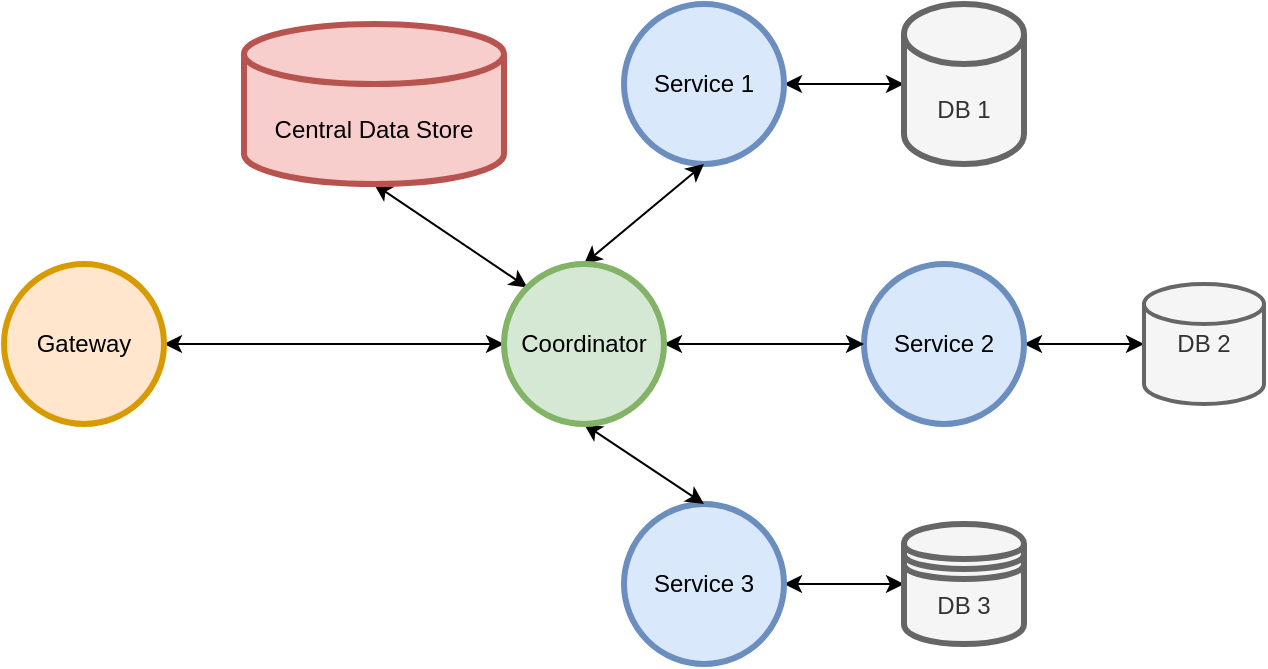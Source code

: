 <mxfile version="15.4.0" type="device" pages="11"><diagram name="architecture" id="GcPEtuynlZnPbVGBaHTp"><mxGraphModel dx="2106" dy="892" grid="1" gridSize="10" guides="1" tooltips="1" connect="1" arrows="1" fold="1" page="1" pageScale="1" pageWidth="850" pageHeight="1100" math="0" shadow="0"><root><mxCell id="0"/><mxCell id="1" parent="0"/><mxCell id="p_PcOSI_sbwc9Ag3HwOs-21" style="edgeStyle=none;rounded=0;orthogonalLoop=1;jettySize=auto;html=1;exitX=1;exitY=0.5;exitDx=0;exitDy=0;entryX=0;entryY=0.5;entryDx=0;entryDy=0;startArrow=classic;startFill=1;" parent="1" source="p_PcOSI_sbwc9Ag3HwOs-1" target="p_PcOSI_sbwc9Ag3HwOs-6" edge="1"><mxGeometry relative="1" as="geometry"/></mxCell><mxCell id="p_PcOSI_sbwc9Ag3HwOs-1" value="Gateway" style="ellipse;whiteSpace=wrap;html=1;aspect=fixed;strokeWidth=3;fillColor=#ffe6cc;strokeColor=#d79b00;" parent="1" vertex="1"><mxGeometry y="390" width="80" height="80" as="geometry"/></mxCell><mxCell id="p_PcOSI_sbwc9Ag3HwOs-27" style="edgeStyle=none;rounded=0;orthogonalLoop=1;jettySize=auto;html=1;exitX=1;exitY=0.5;exitDx=0;exitDy=0;entryX=0;entryY=0.5;entryDx=0;entryDy=0;entryPerimeter=0;startArrow=classic;startFill=1;" parent="1" source="p_PcOSI_sbwc9Ag3HwOs-2" target="p_PcOSI_sbwc9Ag3HwOs-7" edge="1"><mxGeometry relative="1" as="geometry"/></mxCell><mxCell id="p_PcOSI_sbwc9Ag3HwOs-2" value="Service 1" style="ellipse;whiteSpace=wrap;html=1;aspect=fixed;strokeWidth=3;fillColor=#dae8fc;strokeColor=#6c8ebf;" parent="1" vertex="1"><mxGeometry x="310" y="260" width="80" height="80" as="geometry"/></mxCell><mxCell id="p_PcOSI_sbwc9Ag3HwOs-18" style="edgeStyle=none;rounded=0;orthogonalLoop=1;jettySize=auto;html=1;exitX=1;exitY=0.5;exitDx=0;exitDy=0;entryX=0;entryY=0.5;entryDx=0;entryDy=0;entryPerimeter=0;startArrow=classic;startFill=1;" parent="1" source="p_PcOSI_sbwc9Ag3HwOs-4" target="p_PcOSI_sbwc9Ag3HwOs-8" edge="1"><mxGeometry relative="1" as="geometry"/></mxCell><mxCell id="p_PcOSI_sbwc9Ag3HwOs-4" value="Service 2" style="ellipse;whiteSpace=wrap;html=1;aspect=fixed;strokeWidth=3;fillColor=#dae8fc;strokeColor=#6c8ebf;" parent="1" vertex="1"><mxGeometry x="430" y="390" width="80" height="80" as="geometry"/></mxCell><mxCell id="p_PcOSI_sbwc9Ag3HwOs-24" style="edgeStyle=none;rounded=0;orthogonalLoop=1;jettySize=auto;html=1;exitX=1;exitY=0.5;exitDx=0;exitDy=0;entryX=0;entryY=0.5;entryDx=0;entryDy=0;startArrow=classic;startFill=1;" parent="1" source="p_PcOSI_sbwc9Ag3HwOs-5" target="p_PcOSI_sbwc9Ag3HwOs-9" edge="1"><mxGeometry relative="1" as="geometry"/></mxCell><mxCell id="p_PcOSI_sbwc9Ag3HwOs-5" value="Service 3" style="ellipse;whiteSpace=wrap;html=1;aspect=fixed;strokeWidth=3;fillColor=#dae8fc;strokeColor=#6c8ebf;" parent="1" vertex="1"><mxGeometry x="310" y="510" width="80" height="80" as="geometry"/></mxCell><mxCell id="p_PcOSI_sbwc9Ag3HwOs-13" style="rounded=0;orthogonalLoop=1;jettySize=auto;html=1;exitX=0.5;exitY=0;exitDx=0;exitDy=0;entryX=0.5;entryY=1;entryDx=0;entryDy=0;startArrow=classic;startFill=1;" parent="1" source="p_PcOSI_sbwc9Ag3HwOs-6" target="p_PcOSI_sbwc9Ag3HwOs-2" edge="1"><mxGeometry relative="1" as="geometry"/></mxCell><mxCell id="p_PcOSI_sbwc9Ag3HwOs-14" style="edgeStyle=none;rounded=0;orthogonalLoop=1;jettySize=auto;html=1;exitX=1;exitY=0.5;exitDx=0;exitDy=0;entryX=0;entryY=0.5;entryDx=0;entryDy=0;startArrow=classic;startFill=1;" parent="1" source="p_PcOSI_sbwc9Ag3HwOs-6" target="p_PcOSI_sbwc9Ag3HwOs-4" edge="1"><mxGeometry relative="1" as="geometry"/></mxCell><mxCell id="p_PcOSI_sbwc9Ag3HwOs-15" style="edgeStyle=none;rounded=0;orthogonalLoop=1;jettySize=auto;html=1;exitX=0.5;exitY=1;exitDx=0;exitDy=0;entryX=0.5;entryY=0;entryDx=0;entryDy=0;startArrow=classic;startFill=1;" parent="1" source="p_PcOSI_sbwc9Ag3HwOs-6" target="p_PcOSI_sbwc9Ag3HwOs-5" edge="1"><mxGeometry relative="1" as="geometry"/></mxCell><mxCell id="p_PcOSI_sbwc9Ag3HwOs-23" style="edgeStyle=none;rounded=0;orthogonalLoop=1;jettySize=auto;html=1;exitX=0;exitY=0;exitDx=0;exitDy=0;entryX=0.5;entryY=1;entryDx=0;entryDy=0;entryPerimeter=0;startArrow=classic;startFill=1;" parent="1" source="p_PcOSI_sbwc9Ag3HwOs-6" target="p_PcOSI_sbwc9Ag3HwOs-22" edge="1"><mxGeometry relative="1" as="geometry"/></mxCell><mxCell id="p_PcOSI_sbwc9Ag3HwOs-6" value="Coordinator" style="ellipse;whiteSpace=wrap;html=1;aspect=fixed;strokeWidth=3;fillColor=#d5e8d4;strokeColor=#82b366;" parent="1" vertex="1"><mxGeometry x="250" y="390" width="80" height="80" as="geometry"/></mxCell><mxCell id="p_PcOSI_sbwc9Ag3HwOs-7" value="DB 1" style="shape=cylinder3;whiteSpace=wrap;html=1;boundedLbl=1;backgroundOutline=1;size=15;strokeWidth=3;fillColor=#f5f5f5;strokeColor=#666666;fontColor=#333333;" parent="1" vertex="1"><mxGeometry x="450" y="260" width="60" height="80" as="geometry"/></mxCell><mxCell id="p_PcOSI_sbwc9Ag3HwOs-8" value="DB 2" style="strokeWidth=2;html=1;shape=mxgraph.flowchart.database;whiteSpace=wrap;fillColor=#f5f5f5;strokeColor=#666666;fontColor=#333333;" parent="1" vertex="1"><mxGeometry x="570" y="400" width="60" height="60" as="geometry"/></mxCell><mxCell id="p_PcOSI_sbwc9Ag3HwOs-9" value="DB 3" style="shape=datastore;whiteSpace=wrap;html=1;strokeWidth=3;fillColor=#f5f5f5;strokeColor=#666666;fontColor=#333333;" parent="1" vertex="1"><mxGeometry x="450" y="520" width="60" height="60" as="geometry"/></mxCell><mxCell id="p_PcOSI_sbwc9Ag3HwOs-22" value="Central Data Store" style="shape=cylinder3;whiteSpace=wrap;html=1;boundedLbl=1;backgroundOutline=1;size=15;strokeWidth=3;fillColor=#f8cecc;strokeColor=#b85450;" parent="1" vertex="1"><mxGeometry x="120" y="270" width="130" height="80" as="geometry"/></mxCell></root></mxGraphModel></diagram><diagram name="tree" id="GIZ8uolHMJ2jsFD5M-PC"><mxGraphModel dx="1256" dy="892" grid="1" gridSize="10" guides="1" tooltips="1" connect="1" arrows="1" fold="1" page="1" pageScale="1" pageWidth="850" pageHeight="1100" math="0" shadow="0"><root><mxCell id="uUubrYneESNMdnRlK2jH-0"/><mxCell id="uUubrYneESNMdnRlK2jH-1" parent="uUubrYneESNMdnRlK2jH-0"/><mxCell id="zH6DtB45Hqo3_WZ8zrWu-1" style="edgeStyle=none;rounded=0;orthogonalLoop=1;jettySize=auto;html=1;exitX=1;exitY=0;exitDx=0;exitDy=0;entryX=0;entryY=0.5;entryDx=0;entryDy=0;" parent="uUubrYneESNMdnRlK2jH-1" source="ArHHH5d-YpLKeIdmEF9V-0" target="ArHHH5d-YpLKeIdmEF9V-1" edge="1"><mxGeometry relative="1" as="geometry"/></mxCell><mxCell id="zH6DtB45Hqo3_WZ8zrWu-4" style="edgeStyle=none;rounded=0;orthogonalLoop=1;jettySize=auto;html=1;exitX=1;exitY=1;exitDx=0;exitDy=0;entryX=0;entryY=0.5;entryDx=0;entryDy=0;" parent="uUubrYneESNMdnRlK2jH-1" source="ArHHH5d-YpLKeIdmEF9V-0" target="ArHHH5d-YpLKeIdmEF9V-4" edge="1"><mxGeometry relative="1" as="geometry"/></mxCell><mxCell id="ArHHH5d-YpLKeIdmEF9V-0" value="service 0" style="ellipse;whiteSpace=wrap;html=1;aspect=fixed;strokeWidth=3;fillColor=#f5f5f5;strokeColor=#666666;fontColor=#333333;" parent="uUubrYneESNMdnRlK2jH-1" vertex="1"><mxGeometry x="120" y="360" width="80" height="80" as="geometry"/></mxCell><mxCell id="zH6DtB45Hqo3_WZ8zrWu-2" style="edgeStyle=none;rounded=0;orthogonalLoop=1;jettySize=auto;html=1;exitX=1;exitY=0;exitDx=0;exitDy=0;entryX=0;entryY=0.5;entryDx=0;entryDy=0;" parent="uUubrYneESNMdnRlK2jH-1" source="ArHHH5d-YpLKeIdmEF9V-1" target="ArHHH5d-YpLKeIdmEF9V-5" edge="1"><mxGeometry relative="1" as="geometry"/></mxCell><mxCell id="zH6DtB45Hqo3_WZ8zrWu-3" style="edgeStyle=none;rounded=0;orthogonalLoop=1;jettySize=auto;html=1;exitX=1;exitY=1;exitDx=0;exitDy=0;entryX=0;entryY=0.5;entryDx=0;entryDy=0;" parent="uUubrYneESNMdnRlK2jH-1" source="ArHHH5d-YpLKeIdmEF9V-1" target="ArHHH5d-YpLKeIdmEF9V-6" edge="1"><mxGeometry relative="1" as="geometry"/></mxCell><mxCell id="ArHHH5d-YpLKeIdmEF9V-1" value="service 1" style="ellipse;whiteSpace=wrap;html=1;aspect=fixed;strokeWidth=3;fillColor=#ffe6cc;strokeColor=#d79b00;" parent="uUubrYneESNMdnRlK2jH-1" vertex="1"><mxGeometry x="280" y="280" width="80" height="80" as="geometry"/></mxCell><mxCell id="zH6DtB45Hqo3_WZ8zrWu-5" style="edgeStyle=none;rounded=0;orthogonalLoop=1;jettySize=auto;html=1;exitX=1;exitY=1;exitDx=0;exitDy=0;entryX=0;entryY=0.5;entryDx=0;entryDy=0;" parent="uUubrYneESNMdnRlK2jH-1" source="ArHHH5d-YpLKeIdmEF9V-4" target="ArHHH5d-YpLKeIdmEF9V-7" edge="1"><mxGeometry relative="1" as="geometry"/></mxCell><mxCell id="ArHHH5d-YpLKeIdmEF9V-4" value="service 4" style="ellipse;whiteSpace=wrap;html=1;aspect=fixed;strokeWidth=3;fillColor=#d5e8d4;strokeColor=#82b366;" parent="uUubrYneESNMdnRlK2jH-1" vertex="1"><mxGeometry x="280" y="440" width="80" height="80" as="geometry"/></mxCell><mxCell id="ArHHH5d-YpLKeIdmEF9V-5" value="service 2" style="ellipse;whiteSpace=wrap;html=1;aspect=fixed;strokeWidth=3;fillColor=#dae8fc;strokeColor=#6c8ebf;" parent="uUubrYneESNMdnRlK2jH-1" vertex="1"><mxGeometry x="440" y="200" width="80" height="80" as="geometry"/></mxCell><mxCell id="ArHHH5d-YpLKeIdmEF9V-6" value="service 3" style="ellipse;whiteSpace=wrap;html=1;aspect=fixed;strokeWidth=3;fillColor=#f8cecc;strokeColor=#b85450;" parent="uUubrYneESNMdnRlK2jH-1" vertex="1"><mxGeometry x="440" y="350" width="80" height="80" as="geometry"/></mxCell><mxCell id="ArHHH5d-YpLKeIdmEF9V-7" value="service 5" style="ellipse;whiteSpace=wrap;html=1;aspect=fixed;strokeWidth=3;fillColor=#fff2cc;strokeColor=#d6b656;" parent="uUubrYneESNMdnRlK2jH-1" vertex="1"><mxGeometry x="440" y="520" width="80" height="80" as="geometry"/></mxCell><mxCell id="hIzKSRqsLui36tNe_czd-1" value="1." style="text;html=1;strokeColor=none;fillColor=none;align=center;verticalAlign=middle;whiteSpace=wrap;rounded=0;" parent="uUubrYneESNMdnRlK2jH-1" vertex="1"><mxGeometry x="190" y="320" width="60" height="30" as="geometry"/></mxCell><mxCell id="hIzKSRqsLui36tNe_czd-2" value="5." style="text;html=1;strokeColor=none;fillColor=none;align=center;verticalAlign=middle;whiteSpace=wrap;rounded=0;" parent="uUubrYneESNMdnRlK2jH-1" vertex="1"><mxGeometry x="370" y="500" width="60" height="30" as="geometry"/></mxCell><mxCell id="hIzKSRqsLui36tNe_czd-3" value="2." style="text;html=1;strokeColor=none;fillColor=none;align=center;verticalAlign=middle;whiteSpace=wrap;rounded=0;" parent="uUubrYneESNMdnRlK2jH-1" vertex="1"><mxGeometry x="360" y="240" width="60" height="30" as="geometry"/></mxCell><mxCell id="hIzKSRqsLui36tNe_czd-4" value="3." style="text;html=1;strokeColor=none;fillColor=none;align=center;verticalAlign=middle;whiteSpace=wrap;rounded=0;" parent="uUubrYneESNMdnRlK2jH-1" vertex="1"><mxGeometry x="360" y="340" width="60" height="30" as="geometry"/></mxCell><mxCell id="hIzKSRqsLui36tNe_czd-5" value="4." style="text;html=1;strokeColor=none;fillColor=none;align=center;verticalAlign=middle;whiteSpace=wrap;rounded=0;" parent="uUubrYneESNMdnRlK2jH-1" vertex="1"><mxGeometry x="210" y="420" width="60" height="30" as="geometry"/></mxCell></root></mxGraphModel></diagram><diagram name="flatten" id="eLA4Z_LYIyZjiNVdnum6"><mxGraphModel dx="1256" dy="892" grid="1" gridSize="10" guides="1" tooltips="1" connect="1" arrows="1" fold="1" page="1" pageScale="1" pageWidth="850" pageHeight="1100" math="0" shadow="0"><root><mxCell id="Wy2KFrJTv_hWdqQjeaoM-0"/><mxCell id="Wy2KFrJTv_hWdqQjeaoM-1" parent="Wy2KFrJTv_hWdqQjeaoM-0"/><mxCell id="icS2KzI8RidVpjQXHGvb-5" style="rounded=0;orthogonalLoop=1;jettySize=auto;html=1;exitX=0;exitY=0.5;exitDx=0;exitDy=0;entryX=0;entryY=0.5;entryDx=0;entryDy=0;dashed=1;" parent="Wy2KFrJTv_hWdqQjeaoM-1" source="Wy2KFrJTv_hWdqQjeaoM-2" target="icS2KzI8RidVpjQXHGvb-0" edge="1"><mxGeometry relative="1" as="geometry"/></mxCell><mxCell id="icS2KzI8RidVpjQXHGvb-6" style="edgeStyle=none;rounded=0;orthogonalLoop=1;jettySize=auto;html=1;exitX=1;exitY=0.5;exitDx=0;exitDy=0;entryX=1;entryY=0.5;entryDx=0;entryDy=0;dashed=1;" parent="Wy2KFrJTv_hWdqQjeaoM-1" source="Wy2KFrJTv_hWdqQjeaoM-2" target="icS2KzI8RidVpjQXHGvb-4" edge="1"><mxGeometry relative="1" as="geometry"/></mxCell><mxCell id="Wy2KFrJTv_hWdqQjeaoM-2" value="transaction" style="ellipse;whiteSpace=wrap;html=1;aspect=fixed;strokeWidth=3;fillColor=#f5f5f5;strokeColor=#666666;fontColor=#333333;" parent="Wy2KFrJTv_hWdqQjeaoM-1" vertex="1"><mxGeometry x="320" y="260" width="80" height="80" as="geometry"/></mxCell><mxCell id="icS2KzI8RidVpjQXHGvb-7" style="edgeStyle=none;rounded=0;orthogonalLoop=1;jettySize=auto;html=1;exitX=1;exitY=0.5;exitDx=0;exitDy=0;entryX=0;entryY=0.5;entryDx=0;entryDy=0;" parent="Wy2KFrJTv_hWdqQjeaoM-1" source="icS2KzI8RidVpjQXHGvb-0" target="icS2KzI8RidVpjQXHGvb-1" edge="1"><mxGeometry relative="1" as="geometry"/></mxCell><mxCell id="icS2KzI8RidVpjQXHGvb-0" value="Session 1" style="ellipse;whiteSpace=wrap;html=1;aspect=fixed;strokeWidth=3;fillColor=#ffe6cc;strokeColor=#d79b00;" parent="Wy2KFrJTv_hWdqQjeaoM-1" vertex="1"><mxGeometry x="80" y="440" width="80" height="80" as="geometry"/></mxCell><mxCell id="icS2KzI8RidVpjQXHGvb-8" style="edgeStyle=none;rounded=0;orthogonalLoop=1;jettySize=auto;html=1;exitX=1;exitY=0.5;exitDx=0;exitDy=0;entryX=0;entryY=0.5;entryDx=0;entryDy=0;" parent="Wy2KFrJTv_hWdqQjeaoM-1" source="icS2KzI8RidVpjQXHGvb-1" target="icS2KzI8RidVpjQXHGvb-2" edge="1"><mxGeometry relative="1" as="geometry"/></mxCell><mxCell id="icS2KzI8RidVpjQXHGvb-1" value="Session 2" style="ellipse;whiteSpace=wrap;html=1;aspect=fixed;strokeWidth=3;fillColor=#dae8fc;strokeColor=#6c8ebf;" parent="Wy2KFrJTv_hWdqQjeaoM-1" vertex="1"><mxGeometry x="200" y="440" width="80" height="80" as="geometry"/></mxCell><mxCell id="icS2KzI8RidVpjQXHGvb-9" style="edgeStyle=none;rounded=0;orthogonalLoop=1;jettySize=auto;html=1;exitX=1;exitY=0.5;exitDx=0;exitDy=0;entryX=0;entryY=0.5;entryDx=0;entryDy=0;" parent="Wy2KFrJTv_hWdqQjeaoM-1" source="icS2KzI8RidVpjQXHGvb-2" target="icS2KzI8RidVpjQXHGvb-3" edge="1"><mxGeometry relative="1" as="geometry"/></mxCell><mxCell id="icS2KzI8RidVpjQXHGvb-2" value="Session 3" style="ellipse;whiteSpace=wrap;html=1;aspect=fixed;strokeWidth=3;fillColor=#f8cecc;strokeColor=#b85450;" parent="Wy2KFrJTv_hWdqQjeaoM-1" vertex="1"><mxGeometry x="320" y="440" width="80" height="80" as="geometry"/></mxCell><mxCell id="icS2KzI8RidVpjQXHGvb-10" style="edgeStyle=none;rounded=0;orthogonalLoop=1;jettySize=auto;html=1;exitX=1;exitY=0.5;exitDx=0;exitDy=0;entryX=0;entryY=0.5;entryDx=0;entryDy=0;" parent="Wy2KFrJTv_hWdqQjeaoM-1" source="icS2KzI8RidVpjQXHGvb-3" target="icS2KzI8RidVpjQXHGvb-4" edge="1"><mxGeometry relative="1" as="geometry"/></mxCell><mxCell id="icS2KzI8RidVpjQXHGvb-3" value="Session 4" style="ellipse;whiteSpace=wrap;html=1;aspect=fixed;strokeWidth=3;fillColor=#d5e8d4;strokeColor=#82b366;" parent="Wy2KFrJTv_hWdqQjeaoM-1" vertex="1"><mxGeometry x="440" y="440" width="80" height="80" as="geometry"/></mxCell><mxCell id="icS2KzI8RidVpjQXHGvb-4" value="Session 5" style="ellipse;whiteSpace=wrap;html=1;aspect=fixed;strokeWidth=3;fillColor=#fff2cc;strokeColor=#d6b656;" parent="Wy2KFrJTv_hWdqQjeaoM-1" vertex="1"><mxGeometry x="560" y="440" width="80" height="80" as="geometry"/></mxCell></root></mxGraphModel></diagram><diagram name="basic" id="-ELBwsnJxy63Ue8INT8_"><mxGraphModel dx="1256" dy="892" grid="1" gridSize="10" guides="1" tooltips="1" connect="1" arrows="1" fold="1" page="1" pageScale="1" pageWidth="850" pageHeight="1100" math="0" shadow="0"><root><mxCell id="_uJkXudnJUvXGr-XqQqq-0"/><mxCell id="_uJkXudnJUvXGr-XqQqq-1" parent="_uJkXudnJUvXGr-XqQqq-0"/><mxCell id="_uJkXudnJUvXGr-XqQqq-2" value="" style="rounded=0;whiteSpace=wrap;html=1;strokeWidth=3;fillColor=#f5f5f5;strokeColor=#666666;fontColor=#333333;" parent="_uJkXudnJUvXGr-XqQqq-1" vertex="1"><mxGeometry x="120" y="130" width="350" height="150" as="geometry"/></mxCell><mxCell id="bYbtzGGT9t715QJTjdqL-2" style="edgeStyle=none;rounded=0;orthogonalLoop=1;jettySize=auto;html=1;exitX=1;exitY=0;exitDx=0;exitDy=0;entryX=0;entryY=0;entryDx=0;entryDy=0;startArrow=none;startFill=0;" parent="_uJkXudnJUvXGr-XqQqq-1" source="_uJkXudnJUvXGr-XqQqq-5" target="_uJkXudnJUvXGr-XqQqq-6" edge="1"><mxGeometry relative="1" as="geometry"/></mxCell><mxCell id="_uJkXudnJUvXGr-XqQqq-5" value="Sender" style="ellipse;whiteSpace=wrap;html=1;aspect=fixed;strokeWidth=3;fillColor=#dae8fc;strokeColor=#6c8ebf;" parent="_uJkXudnJUvXGr-XqQqq-1" vertex="1"><mxGeometry x="145" y="170" width="80" height="80" as="geometry"/></mxCell><mxCell id="bYbtzGGT9t715QJTjdqL-3" style="edgeStyle=none;rounded=0;orthogonalLoop=1;jettySize=auto;html=1;exitX=0;exitY=1;exitDx=0;exitDy=0;entryX=1;entryY=1;entryDx=0;entryDy=0;startArrow=none;startFill=0;" parent="_uJkXudnJUvXGr-XqQqq-1" source="_uJkXudnJUvXGr-XqQqq-6" target="_uJkXudnJUvXGr-XqQqq-5" edge="1"><mxGeometry relative="1" as="geometry"/></mxCell><mxCell id="_uJkXudnJUvXGr-XqQqq-6" value="Receiver" style="ellipse;whiteSpace=wrap;html=1;aspect=fixed;strokeWidth=3;fillColor=#ffe6cc;strokeColor=#d79b00;" parent="_uJkXudnJUvXGr-XqQqq-1" vertex="1"><mxGeometry x="360" y="170" width="80" height="80" as="geometry"/></mxCell><mxCell id="_uJkXudnJUvXGr-XqQqq-10" value="1." style="text;html=1;strokeColor=none;fillColor=none;align=center;verticalAlign=middle;whiteSpace=wrap;rounded=0;" parent="_uJkXudnJUvXGr-XqQqq-1" vertex="1"><mxGeometry x="155" y="140" width="60" height="30" as="geometry"/></mxCell><mxCell id="_uJkXudnJUvXGr-XqQqq-17" value="2." style="text;html=1;strokeColor=none;fillColor=none;align=center;verticalAlign=middle;whiteSpace=wrap;rounded=0;" parent="_uJkXudnJUvXGr-XqQqq-1" vertex="1"><mxGeometry x="260" y="150" width="60" height="30" as="geometry"/></mxCell><mxCell id="bYbtzGGT9t715QJTjdqL-0" value="3." style="text;html=1;strokeColor=none;fillColor=none;align=center;verticalAlign=middle;whiteSpace=wrap;rounded=0;" parent="_uJkXudnJUvXGr-XqQqq-1" vertex="1"><mxGeometry x="370" y="140" width="60" height="30" as="geometry"/></mxCell><mxCell id="bYbtzGGT9t715QJTjdqL-1" value="4." style="text;html=1;strokeColor=none;fillColor=none;align=center;verticalAlign=middle;whiteSpace=wrap;rounded=0;" parent="_uJkXudnJUvXGr-XqQqq-1" vertex="1"><mxGeometry x="260" y="210" width="60" height="30" as="geometry"/></mxCell><mxCell id="bYbtzGGT9t715QJTjdqL-4" value="" style="rounded=0;whiteSpace=wrap;html=1;strokeWidth=3;fillColor=#f5f5f5;strokeColor=#666666;fontColor=#333333;" parent="_uJkXudnJUvXGr-XqQqq-1" vertex="1"><mxGeometry x="120" y="330" width="350" height="150" as="geometry"/></mxCell><mxCell id="bYbtzGGT9t715QJTjdqL-5" style="edgeStyle=none;rounded=0;orthogonalLoop=1;jettySize=auto;html=1;exitX=1;exitY=0;exitDx=0;exitDy=0;entryX=0;entryY=0;entryDx=0;entryDy=0;startArrow=none;startFill=0;dashed=1;" parent="_uJkXudnJUvXGr-XqQqq-1" source="bYbtzGGT9t715QJTjdqL-6" target="bYbtzGGT9t715QJTjdqL-8" edge="1"><mxGeometry relative="1" as="geometry"/></mxCell><mxCell id="bYbtzGGT9t715QJTjdqL-6" value="Source" style="ellipse;whiteSpace=wrap;html=1;aspect=fixed;strokeWidth=3;fillColor=#dae8fc;strokeColor=#6c8ebf;" parent="_uJkXudnJUvXGr-XqQqq-1" vertex="1"><mxGeometry x="145" y="370" width="80" height="80" as="geometry"/></mxCell><mxCell id="bYbtzGGT9t715QJTjdqL-7" style="edgeStyle=none;rounded=0;orthogonalLoop=1;jettySize=auto;html=1;exitX=0;exitY=1;exitDx=0;exitDy=0;entryX=1;entryY=1;entryDx=0;entryDy=0;startArrow=none;startFill=0;" parent="_uJkXudnJUvXGr-XqQqq-1" source="bYbtzGGT9t715QJTjdqL-8" target="bYbtzGGT9t715QJTjdqL-6" edge="1"><mxGeometry relative="1" as="geometry"/></mxCell><mxCell id="bYbtzGGT9t715QJTjdqL-8" value="Retriever" style="ellipse;whiteSpace=wrap;html=1;aspect=fixed;strokeWidth=3;fillColor=#ffe6cc;strokeColor=#d79b00;" parent="_uJkXudnJUvXGr-XqQqq-1" vertex="1"><mxGeometry x="360" y="370" width="80" height="80" as="geometry"/></mxCell><mxCell id="bYbtzGGT9t715QJTjdqL-9" value="1." style="text;html=1;strokeColor=none;fillColor=none;align=center;verticalAlign=middle;whiteSpace=wrap;rounded=0;" parent="_uJkXudnJUvXGr-XqQqq-1" vertex="1"><mxGeometry x="155" y="340" width="60" height="30" as="geometry"/></mxCell><mxCell id="bYbtzGGT9t715QJTjdqL-10" value="2." style="text;html=1;strokeColor=none;fillColor=none;align=center;verticalAlign=middle;whiteSpace=wrap;rounded=0;" parent="_uJkXudnJUvXGr-XqQqq-1" vertex="1"><mxGeometry x="260" y="350" width="60" height="30" as="geometry"/></mxCell><mxCell id="bYbtzGGT9t715QJTjdqL-11" value="3." style="text;html=1;strokeColor=none;fillColor=none;align=center;verticalAlign=middle;whiteSpace=wrap;rounded=0;" parent="_uJkXudnJUvXGr-XqQqq-1" vertex="1"><mxGeometry x="370" y="340" width="60" height="30" as="geometry"/></mxCell><mxCell id="bYbtzGGT9t715QJTjdqL-12" value="(4.)" style="text;html=1;strokeColor=none;fillColor=none;align=center;verticalAlign=middle;whiteSpace=wrap;rounded=0;" parent="_uJkXudnJUvXGr-XqQqq-1" vertex="1"><mxGeometry x="260" y="410" width="60" height="30" as="geometry"/></mxCell></root></mxGraphModel></diagram><diagram id="oEAUfjoMwTr1hr9Bj5im" name="prepare"><mxGraphModel dx="1256" dy="892" grid="1" gridSize="10" guides="1" tooltips="1" connect="1" arrows="1" fold="1" page="1" pageScale="1" pageWidth="850" pageHeight="1100" math="0" shadow="0"><root><mxCell id="81fbWT3wRxBENsoweDLF-0"/><mxCell id="81fbWT3wRxBENsoweDLF-1" parent="81fbWT3wRxBENsoweDLF-0"/><mxCell id="Bv5Nj0o2SG38YtKDZwqL-0" value="" style="rounded=0;whiteSpace=wrap;html=1;strokeWidth=3;fillColor=#f5f5f5;strokeColor=#666666;fontColor=#333333;" parent="81fbWT3wRxBENsoweDLF-1" vertex="1"><mxGeometry x="120" y="130" width="580" height="430" as="geometry"/></mxCell><mxCell id="muP35cpdl49hJKSlThYh-2" style="edgeStyle=none;rounded=0;orthogonalLoop=1;jettySize=auto;html=1;exitX=1;exitY=0;exitDx=0;exitDy=0;entryX=0;entryY=0.5;entryDx=0;entryDy=0;entryPerimeter=0;" edge="1" parent="81fbWT3wRxBENsoweDLF-1" source="Bv5Nj0o2SG38YtKDZwqL-2" target="muP35cpdl49hJKSlThYh-0"><mxGeometry relative="1" as="geometry"/></mxCell><mxCell id="Bv5Nj0o2SG38YtKDZwqL-2" value="Service" style="ellipse;whiteSpace=wrap;html=1;aspect=fixed;strokeWidth=3;fillColor=#dae8fc;strokeColor=#6c8ebf;" parent="81fbWT3wRxBENsoweDLF-1" vertex="1"><mxGeometry x="150" y="410" width="80" height="80" as="geometry"/></mxCell><mxCell id="Bv5Nj0o2SG38YtKDZwqL-9" value="Message&lt;br&gt;Queue" style="ellipse;whiteSpace=wrap;html=1;aspect=fixed;strokeWidth=3;fillColor=#ffe6cc;strokeColor=#d79b00;" parent="81fbWT3wRxBENsoweDLF-1" vertex="1"><mxGeometry x="580" y="410" width="80" height="80" as="geometry"/></mxCell><mxCell id="Bv5Nj0o2SG38YtKDZwqL-12" value="&lt;font style=&quot;font-size: 20px&quot;&gt;Session&lt;/font&gt;" style="text;html=1;strokeColor=none;fillColor=none;align=center;verticalAlign=middle;whiteSpace=wrap;rounded=0;" parent="81fbWT3wRxBENsoweDLF-1" vertex="1"><mxGeometry x="140" y="150" width="90" height="30" as="geometry"/></mxCell><mxCell id="Ndf4HqUG_I-ll6Bla0ok-6" value="3." style="text;html=1;strokeColor=none;fillColor=none;align=center;verticalAlign=middle;whiteSpace=wrap;rounded=0;" parent="81fbWT3wRxBENsoweDLF-1" vertex="1"><mxGeometry x="330" y="360" width="60" height="30" as="geometry"/></mxCell><mxCell id="rzH6ThZwLizBjibparbq-0" value="" style="group" parent="81fbWT3wRxBENsoweDLF-1" vertex="1" connectable="0"><mxGeometry x="145" y="184" width="159" height="60" as="geometry"/></mxCell><mxCell id="Ndf4HqUG_I-ll6Bla0ok-1" style="edgeStyle=none;rounded=0;orthogonalLoop=1;jettySize=auto;html=1;entryX=0;entryY=0.5;entryDx=0;entryDy=0;dashed=1;startArrow=none;startFill=0;" parent="rzH6ThZwLizBjibparbq-0" edge="1"><mxGeometry as="geometry"><mxPoint y="16" as="sourcePoint"/><mxPoint x="90" y="16" as="targetPoint"/></mxGeometry></mxCell><mxCell id="Ndf4HqUG_I-ll6Bla0ok-2" style="edgeStyle=none;rounded=0;orthogonalLoop=1;jettySize=auto;html=1;entryX=0;entryY=0.5;entryDx=0;entryDy=0;startArrow=none;startFill=0;" parent="rzH6ThZwLizBjibparbq-0" edge="1"><mxGeometry as="geometry"><mxPoint y="46" as="sourcePoint"/><mxPoint x="90" y="46" as="targetPoint"/></mxGeometry></mxCell><mxCell id="Ndf4HqUG_I-ll6Bla0ok-3" value="pull" style="text;html=1;strokeColor=none;fillColor=none;align=center;verticalAlign=middle;whiteSpace=wrap;rounded=0;" parent="rzH6ThZwLizBjibparbq-0" vertex="1"><mxGeometry x="75" width="80" height="30" as="geometry"/></mxCell><mxCell id="Ndf4HqUG_I-ll6Bla0ok-4" value="push" style="text;html=1;strokeColor=none;fillColor=none;align=center;verticalAlign=middle;whiteSpace=wrap;rounded=0;" parent="rzH6ThZwLizBjibparbq-0" vertex="1"><mxGeometry x="79" y="30" width="80" height="30" as="geometry"/></mxCell><mxCell id="QyHAq3AM1i2ZiOJ5jMbt-1" value="4." style="text;html=1;strokeColor=none;fillColor=none;align=center;verticalAlign=middle;whiteSpace=wrap;rounded=0;" parent="81fbWT3wRxBENsoweDLF-1" vertex="1"><mxGeometry x="350" y="425" width="60" height="30" as="geometry"/></mxCell><mxCell id="VMXIZSZUEnlOH_is_Nyu-2" style="edgeStyle=none;rounded=0;orthogonalLoop=1;jettySize=auto;html=1;exitX=0.5;exitY=1;exitDx=0;exitDy=0;exitPerimeter=0;entryX=1;entryY=0;entryDx=0;entryDy=0;startArrow=none;startFill=0;dashed=1;" edge="1" parent="81fbWT3wRxBENsoweDLF-1" source="muP35cpdl49hJKSlThYh-0" target="VMXIZSZUEnlOH_is_Nyu-0"><mxGeometry relative="1" as="geometry"/></mxCell><mxCell id="muP35cpdl49hJKSlThYh-0" value="Local&lt;br&gt;Database" style="shape=cylinder3;whiteSpace=wrap;html=1;boundedLbl=1;backgroundOutline=1;size=15;strokeWidth=3;fillColor=#d5e8d4;strokeColor=#82b366;" vertex="1" parent="81fbWT3wRxBENsoweDLF-1"><mxGeometry x="425" y="244" width="60" height="80" as="geometry"/></mxCell><mxCell id="muP35cpdl49hJKSlThYh-3" value="1." style="text;html=1;strokeColor=none;fillColor=none;align=center;verticalAlign=middle;whiteSpace=wrap;rounded=0;" vertex="1" parent="81fbWT3wRxBENsoweDLF-1"><mxGeometry x="290" y="324" width="60" height="30" as="geometry"/></mxCell><mxCell id="muP35cpdl49hJKSlThYh-4" value="2." style="text;html=1;strokeColor=none;fillColor=none;align=center;verticalAlign=middle;whiteSpace=wrap;rounded=0;" vertex="1" parent="81fbWT3wRxBENsoweDLF-1"><mxGeometry x="310" y="340" width="60" height="30" as="geometry"/></mxCell><mxCell id="VMXIZSZUEnlOH_is_Nyu-1" style="edgeStyle=none;rounded=0;orthogonalLoop=1;jettySize=auto;html=1;exitX=1;exitY=0.5;exitDx=0;exitDy=0;entryX=0;entryY=0.5;entryDx=0;entryDy=0;startArrow=none;startFill=0;" edge="1" parent="81fbWT3wRxBENsoweDLF-1" source="VMXIZSZUEnlOH_is_Nyu-0" target="Bv5Nj0o2SG38YtKDZwqL-9"><mxGeometry relative="1" as="geometry"/></mxCell><mxCell id="VMXIZSZUEnlOH_is_Nyu-0" value="async" style="ellipse;whiteSpace=wrap;html=1;aspect=fixed;strokeWidth=3;fillColor=#dae8fc;strokeColor=#6c8ebf;opacity=50;" vertex="1" parent="81fbWT3wRxBENsoweDLF-1"><mxGeometry x="254" y="425" width="50" height="50" as="geometry"/></mxCell><mxCell id="VMXIZSZUEnlOH_is_Nyu-3" value="5." style="text;html=1;strokeColor=none;fillColor=none;align=center;verticalAlign=middle;whiteSpace=wrap;rounded=0;" vertex="1" parent="81fbWT3wRxBENsoweDLF-1"><mxGeometry x="350" y="448" width="60" height="30" as="geometry"/></mxCell><mxCell id="VMXIZSZUEnlOH_is_Nyu-4" value="6." style="text;html=1;strokeColor=none;fillColor=none;align=center;verticalAlign=middle;whiteSpace=wrap;rounded=0;" vertex="1" parent="81fbWT3wRxBENsoweDLF-1"><mxGeometry x="340" y="380" width="60" height="30" as="geometry"/></mxCell><mxCell id="mCJQe-U7onVrSSAa7XIO-0" value="Save necessary information&lt;br&gt;(async)" style="text;html=1;strokeColor=none;fillColor=none;align=center;verticalAlign=middle;whiteSpace=wrap;rounded=0;opacity=70;" vertex="1" parent="81fbWT3wRxBENsoweDLF-1"><mxGeometry x="170" y="294" width="180" height="30" as="geometry"/></mxCell><mxCell id="mCJQe-U7onVrSSAa7XIO-1" value="Pull unsent requests and mark them as completed" style="text;html=1;strokeColor=none;fillColor=none;align=center;verticalAlign=middle;whiteSpace=wrap;rounded=0;opacity=70;" vertex="1" parent="81fbWT3wRxBENsoweDLF-1"><mxGeometry x="400" y="370" width="150" height="30" as="geometry"/></mxCell><mxCell id="mCJQe-U7onVrSSAa7XIO-2" value="Put events in the message queue" style="text;html=1;strokeColor=none;fillColor=none;align=center;verticalAlign=middle;whiteSpace=wrap;rounded=0;opacity=70;" vertex="1" parent="81fbWT3wRxBENsoweDLF-1"><mxGeometry x="400" y="470" width="121" height="30" as="geometry"/></mxCell></root></mxGraphModel></diagram><diagram name="prepare-alt" id="9Bc3RXoE8MyqhlvCf_RG"><mxGraphModel dx="1256" dy="892" grid="1" gridSize="10" guides="1" tooltips="1" connect="1" arrows="1" fold="1" page="1" pageScale="1" pageWidth="850" pageHeight="1100" math="0" shadow="0"><root><mxCell id="T2yY1Rip2iHvlkwFOiMe-0"/><mxCell id="T2yY1Rip2iHvlkwFOiMe-1" parent="T2yY1Rip2iHvlkwFOiMe-0"/><mxCell id="T2yY1Rip2iHvlkwFOiMe-2" value="" style="rounded=0;whiteSpace=wrap;html=1;strokeWidth=3;fillColor=#f5f5f5;strokeColor=#666666;fontColor=#333333;" vertex="1" parent="T2yY1Rip2iHvlkwFOiMe-1"><mxGeometry x="120" y="130" width="580" height="280" as="geometry"/></mxCell><mxCell id="T2yY1Rip2iHvlkwFOiMe-22" style="edgeStyle=none;rounded=0;orthogonalLoop=1;jettySize=auto;html=1;exitX=1;exitY=0.5;exitDx=0;exitDy=0;entryX=0;entryY=0.5;entryDx=0;entryDy=0;startArrow=none;startFill=0;" edge="1" parent="T2yY1Rip2iHvlkwFOiMe-1" source="T2yY1Rip2iHvlkwFOiMe-4" target="T2yY1Rip2iHvlkwFOiMe-5"><mxGeometry relative="1" as="geometry"/></mxCell><mxCell id="T2yY1Rip2iHvlkwFOiMe-4" value="Service" style="ellipse;whiteSpace=wrap;html=1;aspect=fixed;strokeWidth=3;fillColor=#dae8fc;strokeColor=#6c8ebf;" vertex="1" parent="T2yY1Rip2iHvlkwFOiMe-1"><mxGeometry x="150" y="290" width="80" height="80" as="geometry"/></mxCell><mxCell id="T2yY1Rip2iHvlkwFOiMe-5" value="Message&lt;br&gt;Queue" style="ellipse;whiteSpace=wrap;html=1;aspect=fixed;strokeWidth=3;fillColor=#ffe6cc;strokeColor=#d79b00;" vertex="1" parent="T2yY1Rip2iHvlkwFOiMe-1"><mxGeometry x="580" y="290" width="80" height="80" as="geometry"/></mxCell><mxCell id="T2yY1Rip2iHvlkwFOiMe-6" value="&lt;font style=&quot;font-size: 20px&quot;&gt;Session&lt;/font&gt;" style="text;html=1;strokeColor=none;fillColor=none;align=center;verticalAlign=middle;whiteSpace=wrap;rounded=0;" vertex="1" parent="T2yY1Rip2iHvlkwFOiMe-1"><mxGeometry x="140" y="150" width="90" height="30" as="geometry"/></mxCell><mxCell id="T2yY1Rip2iHvlkwFOiMe-8" value="" style="group" vertex="1" connectable="0" parent="T2yY1Rip2iHvlkwFOiMe-1"><mxGeometry x="145" y="184" width="159" height="60" as="geometry"/></mxCell><mxCell id="T2yY1Rip2iHvlkwFOiMe-9" style="edgeStyle=none;rounded=0;orthogonalLoop=1;jettySize=auto;html=1;entryX=0;entryY=0.5;entryDx=0;entryDy=0;dashed=1;startArrow=none;startFill=0;" edge="1" parent="T2yY1Rip2iHvlkwFOiMe-8"><mxGeometry as="geometry"><mxPoint y="16" as="sourcePoint"/><mxPoint x="90" y="16" as="targetPoint"/></mxGeometry></mxCell><mxCell id="T2yY1Rip2iHvlkwFOiMe-10" style="edgeStyle=none;rounded=0;orthogonalLoop=1;jettySize=auto;html=1;entryX=0;entryY=0.5;entryDx=0;entryDy=0;startArrow=none;startFill=0;" edge="1" parent="T2yY1Rip2iHvlkwFOiMe-8"><mxGeometry as="geometry"><mxPoint y="46" as="sourcePoint"/><mxPoint x="90" y="46" as="targetPoint"/></mxGeometry></mxCell><mxCell id="T2yY1Rip2iHvlkwFOiMe-11" value="pull" style="text;html=1;strokeColor=none;fillColor=none;align=center;verticalAlign=middle;whiteSpace=wrap;rounded=0;" vertex="1" parent="T2yY1Rip2iHvlkwFOiMe-8"><mxGeometry x="75" width="80" height="30" as="geometry"/></mxCell><mxCell id="T2yY1Rip2iHvlkwFOiMe-12" value="push" style="text;html=1;strokeColor=none;fillColor=none;align=center;verticalAlign=middle;whiteSpace=wrap;rounded=0;" vertex="1" parent="T2yY1Rip2iHvlkwFOiMe-8"><mxGeometry x="79" y="30" width="80" height="30" as="geometry"/></mxCell><mxCell id="T2yY1Rip2iHvlkwFOiMe-23" value="1." style="text;html=1;strokeColor=none;fillColor=none;align=center;verticalAlign=middle;whiteSpace=wrap;rounded=0;opacity=70;" vertex="1" parent="T2yY1Rip2iHvlkwFOiMe-1"><mxGeometry x="365" y="300" width="60" height="30" as="geometry"/></mxCell><mxCell id="T2yY1Rip2iHvlkwFOiMe-24" value="2." style="text;html=1;strokeColor=none;fillColor=none;align=center;verticalAlign=middle;whiteSpace=wrap;rounded=0;opacity=70;" vertex="1" parent="T2yY1Rip2iHvlkwFOiMe-1"><mxGeometry x="365" y="330" width="60" height="30" as="geometry"/></mxCell><mxCell id="65c75FRprUq_T_ieeZRB-0" value="Directly send events to the message queue" style="text;html=1;strokeColor=none;fillColor=none;align=center;verticalAlign=middle;whiteSpace=wrap;rounded=0;opacity=70;" vertex="1" parent="T2yY1Rip2iHvlkwFOiMe-1"><mxGeometry x="304" y="270" width="190" height="30" as="geometry"/></mxCell></root></mxGraphModel></diagram><diagram name="begin" id="4ep-5dwL4MZux60im06O"><mxGraphModel dx="1256" dy="892" grid="1" gridSize="10" guides="1" tooltips="1" connect="1" arrows="1" fold="1" page="1" pageScale="1" pageWidth="850" pageHeight="1100" math="0" shadow="0"><root><mxCell id="Tz8sYcSa_VLOnJmmj1A3-0"/><mxCell id="Tz8sYcSa_VLOnJmmj1A3-1" parent="Tz8sYcSa_VLOnJmmj1A3-0"/><mxCell id="Tz8sYcSa_VLOnJmmj1A3-2" value="" style="rounded=0;whiteSpace=wrap;html=1;strokeWidth=3;fillColor=#f5f5f5;strokeColor=#666666;fontColor=#333333;" vertex="1" parent="Tz8sYcSa_VLOnJmmj1A3-1"><mxGeometry x="120" y="130" width="580" height="430" as="geometry"/></mxCell><mxCell id="dcAq-q8nTGluZqOZV2Cv-6" style="rounded=0;orthogonalLoop=1;jettySize=auto;html=1;exitX=0.5;exitY=0;exitDx=0;exitDy=0;entryX=0;entryY=0.5;entryDx=0;entryDy=0;entryPerimeter=0;startArrow=none;startFill=0;" edge="1" parent="Tz8sYcSa_VLOnJmmj1A3-1" source="Tz8sYcSa_VLOnJmmj1A3-5" target="Ziag8ajHFd7bcwB7PTSF-0"><mxGeometry relative="1" as="geometry"/></mxCell><mxCell id="Tz8sYcSa_VLOnJmmj1A3-5" value="Executor" style="ellipse;whiteSpace=wrap;html=1;aspect=fixed;strokeWidth=3;fillColor=#fff2cc;strokeColor=#d6b656;" vertex="1" parent="Tz8sYcSa_VLOnJmmj1A3-1"><mxGeometry x="150" y="410" width="80" height="80" as="geometry"/></mxCell><mxCell id="dcAq-q8nTGluZqOZV2Cv-19" style="edgeStyle=none;rounded=0;orthogonalLoop=1;jettySize=auto;html=1;exitX=0;exitY=0.5;exitDx=0;exitDy=0;entryX=1;entryY=0.5;entryDx=0;entryDy=0;startArrow=none;startFill=0;dashed=1;" edge="1" parent="Tz8sYcSa_VLOnJmmj1A3-1" source="Tz8sYcSa_VLOnJmmj1A3-6" target="Tz8sYcSa_VLOnJmmj1A3-5"><mxGeometry relative="1" as="geometry"/></mxCell><mxCell id="Tz8sYcSa_VLOnJmmj1A3-6" value="Message&lt;br&gt;Queue" style="ellipse;whiteSpace=wrap;html=1;aspect=fixed;strokeWidth=3;fillColor=#ffe6cc;strokeColor=#d79b00;" vertex="1" parent="Tz8sYcSa_VLOnJmmj1A3-1"><mxGeometry x="580" y="410" width="80" height="80" as="geometry"/></mxCell><mxCell id="Tz8sYcSa_VLOnJmmj1A3-7" value="&lt;font style=&quot;font-size: 20px&quot;&gt;Session&lt;/font&gt;" style="text;html=1;strokeColor=none;fillColor=none;align=center;verticalAlign=middle;whiteSpace=wrap;rounded=0;" vertex="1" parent="Tz8sYcSa_VLOnJmmj1A3-1"><mxGeometry x="140" y="150" width="90" height="30" as="geometry"/></mxCell><mxCell id="Tz8sYcSa_VLOnJmmj1A3-9" value="" style="group" vertex="1" connectable="0" parent="Tz8sYcSa_VLOnJmmj1A3-1"><mxGeometry x="145" y="184" width="159" height="60" as="geometry"/></mxCell><mxCell id="Tz8sYcSa_VLOnJmmj1A3-10" style="edgeStyle=none;rounded=0;orthogonalLoop=1;jettySize=auto;html=1;entryX=0;entryY=0.5;entryDx=0;entryDy=0;dashed=1;startArrow=none;startFill=0;" edge="1" parent="Tz8sYcSa_VLOnJmmj1A3-9"><mxGeometry as="geometry"><mxPoint y="16" as="sourcePoint"/><mxPoint x="90" y="16" as="targetPoint"/></mxGeometry></mxCell><mxCell id="Tz8sYcSa_VLOnJmmj1A3-11" style="edgeStyle=none;rounded=0;orthogonalLoop=1;jettySize=auto;html=1;entryX=0;entryY=0.5;entryDx=0;entryDy=0;startArrow=none;startFill=0;" edge="1" parent="Tz8sYcSa_VLOnJmmj1A3-9"><mxGeometry as="geometry"><mxPoint y="46" as="sourcePoint"/><mxPoint x="90" y="46" as="targetPoint"/></mxGeometry></mxCell><mxCell id="Tz8sYcSa_VLOnJmmj1A3-12" value="pull" style="text;html=1;strokeColor=none;fillColor=none;align=center;verticalAlign=middle;whiteSpace=wrap;rounded=0;" vertex="1" parent="Tz8sYcSa_VLOnJmmj1A3-9"><mxGeometry x="75" width="80" height="30" as="geometry"/></mxCell><mxCell id="Tz8sYcSa_VLOnJmmj1A3-13" value="push" style="text;html=1;strokeColor=none;fillColor=none;align=center;verticalAlign=middle;whiteSpace=wrap;rounded=0;" vertex="1" parent="Tz8sYcSa_VLOnJmmj1A3-9"><mxGeometry x="79" y="30" width="80" height="30" as="geometry"/></mxCell><mxCell id="Tz8sYcSa_VLOnJmmj1A3-16" value="2." style="text;html=1;strokeColor=none;fillColor=none;align=center;verticalAlign=middle;whiteSpace=wrap;rounded=0;" vertex="1" parent="Tz8sYcSa_VLOnJmmj1A3-1"><mxGeometry x="280" y="310" width="60" height="30" as="geometry"/></mxCell><mxCell id="Tz8sYcSa_VLOnJmmj1A3-17" value="3." style="text;html=1;strokeColor=none;fillColor=none;align=center;verticalAlign=middle;whiteSpace=wrap;rounded=0;" vertex="1" parent="Tz8sYcSa_VLOnJmmj1A3-1"><mxGeometry x="300" y="330" width="60" height="30" as="geometry"/></mxCell><mxCell id="Ziag8ajHFd7bcwB7PTSF-0" value="Transaction&lt;br&gt;Manager" style="shape=cylinder3;whiteSpace=wrap;html=1;boundedLbl=1;backgroundOutline=1;size=15;strokeWidth=3;fillColor=#f8cecc;strokeColor=#b85450;" vertex="1" parent="Tz8sYcSa_VLOnJmmj1A3-1"><mxGeometry x="425" y="224" width="75" height="100" as="geometry"/></mxCell><mxCell id="dcAq-q8nTGluZqOZV2Cv-8" value="1." style="text;html=1;strokeColor=none;fillColor=none;align=center;verticalAlign=middle;whiteSpace=wrap;rounded=0;" vertex="1" parent="Tz8sYcSa_VLOnJmmj1A3-1"><mxGeometry x="365" y="420" width="60" height="30" as="geometry"/></mxCell><mxCell id="dcAq-q8nTGluZqOZV2Cv-9" value="4." style="text;html=1;strokeColor=none;fillColor=none;align=center;verticalAlign=middle;whiteSpace=wrap;rounded=0;" vertex="1" parent="Tz8sYcSa_VLOnJmmj1A3-1"><mxGeometry x="365" y="450" width="60" height="30" as="geometry"/></mxCell><mxCell id="dcAq-q8nTGluZqOZV2Cv-17" value="5." style="text;html=1;strokeColor=none;fillColor=none;align=center;verticalAlign=middle;whiteSpace=wrap;rounded=0;" vertex="1" parent="Tz8sYcSa_VLOnJmmj1A3-1"><mxGeometry x="530" y="330" width="60" height="30" as="geometry"/></mxCell><mxCell id="dcAq-q8nTGluZqOZV2Cv-18" value="6." style="text;html=1;strokeColor=none;fillColor=none;align=center;verticalAlign=middle;whiteSpace=wrap;rounded=0;" vertex="1" parent="Tz8sYcSa_VLOnJmmj1A3-1"><mxGeometry x="550" y="324" width="60" height="30" as="geometry"/></mxCell><mxCell id="dcAq-q8nTGluZqOZV2Cv-23" style="edgeStyle=none;rounded=0;orthogonalLoop=1;jettySize=auto;html=1;exitX=0.5;exitY=1;exitDx=0;exitDy=0;entryX=0.5;entryY=0;entryDx=0;entryDy=0;startArrow=none;startFill=0;" edge="1" parent="Tz8sYcSa_VLOnJmmj1A3-1" source="dcAq-q8nTGluZqOZV2Cv-22" target="Tz8sYcSa_VLOnJmmj1A3-6"><mxGeometry relative="1" as="geometry"/></mxCell><mxCell id="dcAq-q8nTGluZqOZV2Cv-22" value="async" style="ellipse;whiteSpace=wrap;html=1;aspect=fixed;strokeWidth=3;fillColor=#f8cecc;strokeColor=#b85450;opacity=50;" vertex="1" parent="Tz8sYcSa_VLOnJmmj1A3-1"><mxGeometry x="520" y="260" width="40" height="40" as="geometry"/></mxCell><mxCell id="qkf5bvAKb0j9zsM53mXh-0" value="Pull and acknowledge an event" style="text;html=1;strokeColor=none;fillColor=none;align=center;verticalAlign=middle;whiteSpace=wrap;rounded=0;opacity=70;" vertex="1" parent="Tz8sYcSa_VLOnJmmj1A3-1"><mxGeometry x="300" y="480" width="197.5" height="30" as="geometry"/></mxCell><mxCell id="qkf5bvAKb0j9zsM53mXh-1" value="On its turn, &lt;br&gt;push an event to the message queue" style="text;html=1;strokeColor=none;fillColor=none;align=center;verticalAlign=middle;whiteSpace=wrap;rounded=0;opacity=70;" vertex="1" parent="Tz8sYcSa_VLOnJmmj1A3-1"><mxGeometry x="575" y="250" width="125" height="60" as="geometry"/></mxCell><mxCell id="qkf5bvAKb0j9zsM53mXh-2" value="De-duplication and&lt;br&gt;wait to be scheduled &lt;br&gt;(async)" style="text;html=1;strokeColor=none;fillColor=none;align=center;verticalAlign=middle;whiteSpace=wrap;rounded=0;opacity=70;" vertex="1" parent="Tz8sYcSa_VLOnJmmj1A3-1"><mxGeometry x="190" y="280" width="125" height="30" as="geometry"/></mxCell><mxCell id="0Vxyh-rrWaJRAyS1AirL-0" value="Executor + Transaction Manager = Orchestrator" style="text;html=1;strokeColor=none;fillColor=none;align=center;verticalAlign=middle;whiteSpace=wrap;rounded=0;opacity=70;" vertex="1" parent="Tz8sYcSa_VLOnJmmj1A3-1"><mxGeometry x="327.5" y="150" width="270" height="30" as="geometry"/></mxCell></root></mxGraphModel></diagram><diagram name="processing" id="LCbJ381d6ao7CgGC9So3"><mxGraphModel dx="1256" dy="892" grid="1" gridSize="10" guides="1" tooltips="1" connect="1" arrows="1" fold="1" page="1" pageScale="1" pageWidth="850" pageHeight="1100" math="0" shadow="0"><root><mxCell id="RWb5rUZ1rEjh7JHRlOQJ-0"/><mxCell id="RWb5rUZ1rEjh7JHRlOQJ-1" parent="RWb5rUZ1rEjh7JHRlOQJ-0"/><mxCell id="RWb5rUZ1rEjh7JHRlOQJ-2" value="" style="rounded=0;whiteSpace=wrap;html=1;strokeWidth=3;fillColor=#f5f5f5;strokeColor=#666666;fontColor=#333333;" vertex="1" parent="RWb5rUZ1rEjh7JHRlOQJ-1"><mxGeometry x="120" y="130" width="790" height="440" as="geometry"/></mxCell><mxCell id="RWb5rUZ1rEjh7JHRlOQJ-3" style="edgeStyle=none;rounded=0;orthogonalLoop=1;jettySize=auto;html=1;exitX=1;exitY=0;exitDx=0;exitDy=0;entryX=0;entryY=0;entryDx=0;entryDy=0;startArrow=none;startFill=0;dashed=1;" edge="1" parent="RWb5rUZ1rEjh7JHRlOQJ-1" source="RWb5rUZ1rEjh7JHRlOQJ-4" target="RWb5rUZ1rEjh7JHRlOQJ-10"><mxGeometry relative="1" as="geometry"/></mxCell><mxCell id="RWb5rUZ1rEjh7JHRlOQJ-4" value="Message&lt;br&gt;Queue" style="ellipse;whiteSpace=wrap;html=1;aspect=fixed;strokeWidth=3;fillColor=#ffe6cc;strokeColor=#d79b00;" vertex="1" parent="RWb5rUZ1rEjh7JHRlOQJ-1"><mxGeometry x="150" y="410" width="80" height="80" as="geometry"/></mxCell><mxCell id="RWb5rUZ1rEjh7JHRlOQJ-5" style="edgeStyle=none;rounded=0;orthogonalLoop=1;jettySize=auto;html=1;exitX=1;exitY=0.5;exitDx=0;exitDy=0;entryX=0;entryY=0.5;entryDx=0;entryDy=0;entryPerimeter=0;startArrow=none;startFill=0;" edge="1" parent="RWb5rUZ1rEjh7JHRlOQJ-1" source="RWb5rUZ1rEjh7JHRlOQJ-6" target="RWb5rUZ1rEjh7JHRlOQJ-12"><mxGeometry relative="1" as="geometry"/></mxCell><mxCell id="RWb5rUZ1rEjh7JHRlOQJ-6" value="Virtual&lt;br&gt;Service" style="ellipse;whiteSpace=wrap;html=1;aspect=fixed;strokeWidth=3;fillColor=#dae8fc;strokeColor=#6c8ebf;" vertex="1" parent="RWb5rUZ1rEjh7JHRlOQJ-1"><mxGeometry x="630" y="410" width="80" height="80" as="geometry"/></mxCell><mxCell id="RWb5rUZ1rEjh7JHRlOQJ-7" style="edgeStyle=none;rounded=0;orthogonalLoop=1;jettySize=auto;html=1;exitX=0.5;exitY=0;exitDx=0;exitDy=0;entryX=0.5;entryY=1;entryDx=0;entryDy=0;entryPerimeter=0;startArrow=none;startFill=0;" edge="1" parent="RWb5rUZ1rEjh7JHRlOQJ-1" source="RWb5rUZ1rEjh7JHRlOQJ-10" target="RWb5rUZ1rEjh7JHRlOQJ-11"><mxGeometry relative="1" as="geometry"/></mxCell><mxCell id="RWb5rUZ1rEjh7JHRlOQJ-8" style="edgeStyle=none;rounded=0;orthogonalLoop=1;jettySize=auto;html=1;exitX=1;exitY=0.5;exitDx=0;exitDy=0;entryX=0;entryY=0.5;entryDx=0;entryDy=0;startArrow=none;startFill=0;" edge="1" parent="RWb5rUZ1rEjh7JHRlOQJ-1" source="RWb5rUZ1rEjh7JHRlOQJ-10" target="RWb5rUZ1rEjh7JHRlOQJ-6"><mxGeometry relative="1" as="geometry"/></mxCell><mxCell id="RWb5rUZ1rEjh7JHRlOQJ-9" style="edgeStyle=none;rounded=0;orthogonalLoop=1;jettySize=auto;html=1;exitX=0;exitY=1;exitDx=0;exitDy=0;entryX=1;entryY=1;entryDx=0;entryDy=0;startArrow=none;startFill=0;" edge="1" parent="RWb5rUZ1rEjh7JHRlOQJ-1" source="RWb5rUZ1rEjh7JHRlOQJ-10" target="RWb5rUZ1rEjh7JHRlOQJ-4"><mxGeometry relative="1" as="geometry"/></mxCell><mxCell id="RWb5rUZ1rEjh7JHRlOQJ-10" value="Executor" style="ellipse;whiteSpace=wrap;html=1;aspect=fixed;strokeWidth=3;fillColor=#fff2cc;strokeColor=#d6b656;" vertex="1" parent="RWb5rUZ1rEjh7JHRlOQJ-1"><mxGeometry x="390" y="410" width="80" height="80" as="geometry"/></mxCell><mxCell id="RWb5rUZ1rEjh7JHRlOQJ-11" value="Transaction&lt;br&gt;Manager" style="shape=cylinder3;whiteSpace=wrap;html=1;boundedLbl=1;backgroundOutline=1;size=15;strokeWidth=3;fillColor=#f8cecc;strokeColor=#b85450;" vertex="1" parent="RWb5rUZ1rEjh7JHRlOQJ-1"><mxGeometry x="392.5" y="210" width="75" height="100" as="geometry"/></mxCell><mxCell id="RWb5rUZ1rEjh7JHRlOQJ-12" value="Local&lt;br&gt;Database" style="shape=cylinder3;whiteSpace=wrap;html=1;boundedLbl=1;backgroundOutline=1;size=15;strokeWidth=3;fillColor=#d5e8d4;strokeColor=#82b366;" vertex="1" parent="RWb5rUZ1rEjh7JHRlOQJ-1"><mxGeometry x="800" y="410" width="60" height="80" as="geometry"/></mxCell><mxCell id="RWb5rUZ1rEjh7JHRlOQJ-13" value="&lt;font style=&quot;font-size: 20px&quot;&gt;Session&lt;/font&gt;" style="text;html=1;strokeColor=none;fillColor=none;align=center;verticalAlign=middle;whiteSpace=wrap;rounded=0;" vertex="1" parent="RWb5rUZ1rEjh7JHRlOQJ-1"><mxGeometry x="140" y="150" width="90" height="30" as="geometry"/></mxCell><mxCell id="RWb5rUZ1rEjh7JHRlOQJ-14" value="1." style="text;html=1;strokeColor=none;fillColor=none;align=center;verticalAlign=middle;whiteSpace=wrap;rounded=0;" vertex="1" parent="RWb5rUZ1rEjh7JHRlOQJ-1"><mxGeometry x="270" y="390" width="60" height="30" as="geometry"/></mxCell><mxCell id="RWb5rUZ1rEjh7JHRlOQJ-15" value="2." style="text;html=1;strokeColor=none;fillColor=none;align=center;verticalAlign=middle;whiteSpace=wrap;rounded=0;" vertex="1" parent="RWb5rUZ1rEjh7JHRlOQJ-1"><mxGeometry x="390" y="340" width="60" height="30" as="geometry"/></mxCell><mxCell id="RWb5rUZ1rEjh7JHRlOQJ-16" value="" style="group" vertex="1" connectable="0" parent="RWb5rUZ1rEjh7JHRlOQJ-1"><mxGeometry x="145" y="184" width="159" height="60" as="geometry"/></mxCell><mxCell id="RWb5rUZ1rEjh7JHRlOQJ-17" style="edgeStyle=none;rounded=0;orthogonalLoop=1;jettySize=auto;html=1;entryX=0;entryY=0.5;entryDx=0;entryDy=0;dashed=1;startArrow=none;startFill=0;" edge="1" parent="RWb5rUZ1rEjh7JHRlOQJ-16"><mxGeometry as="geometry"><mxPoint y="16" as="sourcePoint"/><mxPoint x="90" y="16" as="targetPoint"/></mxGeometry></mxCell><mxCell id="RWb5rUZ1rEjh7JHRlOQJ-18" style="edgeStyle=none;rounded=0;orthogonalLoop=1;jettySize=auto;html=1;entryX=0;entryY=0.5;entryDx=0;entryDy=0;startArrow=none;startFill=0;" edge="1" parent="RWb5rUZ1rEjh7JHRlOQJ-16"><mxGeometry as="geometry"><mxPoint y="46" as="sourcePoint"/><mxPoint x="90" y="46" as="targetPoint"/></mxGeometry></mxCell><mxCell id="RWb5rUZ1rEjh7JHRlOQJ-19" value="pull" style="text;html=1;strokeColor=none;fillColor=none;align=center;verticalAlign=middle;whiteSpace=wrap;rounded=0;" vertex="1" parent="RWb5rUZ1rEjh7JHRlOQJ-16"><mxGeometry x="75" width="80" height="30" as="geometry"/></mxCell><mxCell id="RWb5rUZ1rEjh7JHRlOQJ-20" value="push" style="text;html=1;strokeColor=none;fillColor=none;align=center;verticalAlign=middle;whiteSpace=wrap;rounded=0;" vertex="1" parent="RWb5rUZ1rEjh7JHRlOQJ-16"><mxGeometry x="79" y="30" width="80" height="30" as="geometry"/></mxCell><mxCell id="RWb5rUZ1rEjh7JHRlOQJ-21" value="4." style="text;html=1;strokeColor=none;fillColor=none;align=center;verticalAlign=middle;whiteSpace=wrap;rounded=0;" vertex="1" parent="RWb5rUZ1rEjh7JHRlOQJ-1"><mxGeometry x="520" y="420" width="60" height="30" as="geometry"/></mxCell><mxCell id="RWb5rUZ1rEjh7JHRlOQJ-22" value="5." style="text;html=1;strokeColor=none;fillColor=none;align=center;verticalAlign=middle;whiteSpace=wrap;rounded=0;" vertex="1" parent="RWb5rUZ1rEjh7JHRlOQJ-1"><mxGeometry x="720" y="420" width="60" height="30" as="geometry"/></mxCell><mxCell id="RWb5rUZ1rEjh7JHRlOQJ-23" value="7." style="text;html=1;strokeColor=none;fillColor=none;align=center;verticalAlign=middle;whiteSpace=wrap;rounded=0;" vertex="1" parent="RWb5rUZ1rEjh7JHRlOQJ-1"><mxGeometry x="520" y="450" width="60" height="30" as="geometry"/></mxCell><mxCell id="RWb5rUZ1rEjh7JHRlOQJ-24" value="" style="rounded=0;whiteSpace=wrap;html=1;strokeWidth=1;fillColor=none;dashed=1;" vertex="1" parent="RWb5rUZ1rEjh7JHRlOQJ-1"><mxGeometry x="135" y="390" width="350" height="120" as="geometry"/></mxCell><mxCell id="RWb5rUZ1rEjh7JHRlOQJ-25" value="Message&lt;br&gt;Broker" style="text;html=1;strokeColor=none;fillColor=none;align=center;verticalAlign=middle;whiteSpace=wrap;rounded=0;" vertex="1" parent="RWb5rUZ1rEjh7JHRlOQJ-1"><mxGeometry x="270" y="350" width="60" height="30" as="geometry"/></mxCell><mxCell id="RWb5rUZ1rEjh7JHRlOQJ-26" value="8." style="text;html=1;strokeColor=none;fillColor=none;align=center;verticalAlign=middle;whiteSpace=wrap;rounded=0;" vertex="1" parent="RWb5rUZ1rEjh7JHRlOQJ-1"><mxGeometry x="270" y="480" width="60" height="30" as="geometry"/></mxCell><mxCell id="RWb5rUZ1rEjh7JHRlOQJ-27" value="3." style="text;html=1;strokeColor=none;fillColor=none;align=center;verticalAlign=middle;whiteSpace=wrap;rounded=0;" vertex="1" parent="RWb5rUZ1rEjh7JHRlOQJ-1"><mxGeometry x="420" y="340" width="60" height="30" as="geometry"/></mxCell><mxCell id="RWb5rUZ1rEjh7JHRlOQJ-28" value="6." style="text;html=1;strokeColor=none;fillColor=none;align=center;verticalAlign=middle;whiteSpace=wrap;rounded=0;" vertex="1" parent="RWb5rUZ1rEjh7JHRlOQJ-1"><mxGeometry x="720" y="450" width="60" height="30" as="geometry"/></mxCell><mxCell id="y3taHYp0yC2PIZJYOyW7-0" value="De-duplication" style="text;html=1;strokeColor=none;fillColor=none;align=center;verticalAlign=middle;whiteSpace=wrap;rounded=0;opacity=50;" vertex="1" parent="RWb5rUZ1rEjh7JHRlOQJ-1"><mxGeometry x="467.5" y="340" width="102.5" height="30" as="geometry"/></mxCell><mxCell id="Ge1J53HzrSQk8NJTEale-0" value="Pull and acknowledge an event" style="text;html=1;strokeColor=none;fillColor=none;align=center;verticalAlign=middle;whiteSpace=wrap;rounded=0;opacity=70;" vertex="1" parent="RWb5rUZ1rEjh7JHRlOQJ-1"><mxGeometry x="250" y="435" width="120" height="30" as="geometry"/></mxCell><mxCell id="oy5vL8SI8aMe1IpqScTg-0" value="Invoke an API" style="text;html=1;strokeColor=none;fillColor=none;align=center;verticalAlign=middle;whiteSpace=wrap;rounded=0;opacity=50;" vertex="1" parent="RWb5rUZ1rEjh7JHRlOQJ-1"><mxGeometry x="510" y="390" width="102.5" height="30" as="geometry"/></mxCell><mxCell id="oy5vL8SI8aMe1IpqScTg-1" value="Update DB" style="text;html=1;strokeColor=none;fillColor=none;align=center;verticalAlign=middle;whiteSpace=wrap;rounded=0;opacity=50;" vertex="1" parent="RWb5rUZ1rEjh7JHRlOQJ-1"><mxGeometry x="698.75" y="390" width="102.5" height="30" as="geometry"/></mxCell><mxCell id="wjT0uynu6N1Qnn6eqeuu-0" value="Executor + Transaction Manager = Orchestrator" style="text;html=1;strokeColor=none;fillColor=none;align=center;verticalAlign=middle;whiteSpace=wrap;rounded=0;opacity=70;" vertex="1" parent="RWb5rUZ1rEjh7JHRlOQJ-1"><mxGeometry x="327.5" y="150" width="270" height="30" as="geometry"/></mxCell></root></mxGraphModel></diagram><diagram name="commit" id="ElVt2Sq6cLyBmI8-P7X7"><mxGraphModel dx="1256" dy="892" grid="1" gridSize="10" guides="1" tooltips="1" connect="1" arrows="1" fold="1" page="1" pageScale="1" pageWidth="850" pageHeight="1100" math="0" shadow="0"><root><mxCell id="ar9sbJk9BtQ9_s3kShZb-0"/><mxCell id="ar9sbJk9BtQ9_s3kShZb-1" parent="ar9sbJk9BtQ9_s3kShZb-0"/><mxCell id="ar9sbJk9BtQ9_s3kShZb-2" value="" style="rounded=0;whiteSpace=wrap;html=1;strokeWidth=3;fillColor=#f5f5f5;strokeColor=#666666;fontColor=#333333;" vertex="1" parent="ar9sbJk9BtQ9_s3kShZb-1"><mxGeometry x="120" y="130" width="790" height="440" as="geometry"/></mxCell><mxCell id="ar9sbJk9BtQ9_s3kShZb-3" style="edgeStyle=none;rounded=0;orthogonalLoop=1;jettySize=auto;html=1;exitX=1;exitY=0;exitDx=0;exitDy=0;entryX=0;entryY=0;entryDx=0;entryDy=0;startArrow=none;startFill=0;dashed=1;" edge="1" parent="ar9sbJk9BtQ9_s3kShZb-1" source="ar9sbJk9BtQ9_s3kShZb-4" target="ar9sbJk9BtQ9_s3kShZb-10"><mxGeometry relative="1" as="geometry"/></mxCell><mxCell id="ar9sbJk9BtQ9_s3kShZb-4" value="Message&lt;br&gt;Queue" style="ellipse;whiteSpace=wrap;html=1;aspect=fixed;strokeWidth=3;fillColor=#ffe6cc;strokeColor=#d79b00;" vertex="1" parent="ar9sbJk9BtQ9_s3kShZb-1"><mxGeometry x="150" y="410" width="80" height="80" as="geometry"/></mxCell><mxCell id="ar9sbJk9BtQ9_s3kShZb-5" style="edgeStyle=none;rounded=0;orthogonalLoop=1;jettySize=auto;html=1;exitX=1;exitY=0.5;exitDx=0;exitDy=0;entryX=0;entryY=0.5;entryDx=0;entryDy=0;entryPerimeter=0;startArrow=none;startFill=0;" edge="1" parent="ar9sbJk9BtQ9_s3kShZb-1" source="ar9sbJk9BtQ9_s3kShZb-6" target="ar9sbJk9BtQ9_s3kShZb-12"><mxGeometry relative="1" as="geometry"/></mxCell><mxCell id="ar9sbJk9BtQ9_s3kShZb-6" value="Virtual&lt;br&gt;Service" style="ellipse;whiteSpace=wrap;html=1;aspect=fixed;strokeWidth=3;fillColor=#dae8fc;strokeColor=#6c8ebf;" vertex="1" parent="ar9sbJk9BtQ9_s3kShZb-1"><mxGeometry x="630" y="410" width="80" height="80" as="geometry"/></mxCell><mxCell id="ar9sbJk9BtQ9_s3kShZb-7" style="edgeStyle=none;rounded=0;orthogonalLoop=1;jettySize=auto;html=1;exitX=0.5;exitY=0;exitDx=0;exitDy=0;entryX=0.5;entryY=1;entryDx=0;entryDy=0;entryPerimeter=0;startArrow=none;startFill=0;" edge="1" parent="ar9sbJk9BtQ9_s3kShZb-1" source="ar9sbJk9BtQ9_s3kShZb-10" target="ar9sbJk9BtQ9_s3kShZb-11"><mxGeometry relative="1" as="geometry"/></mxCell><mxCell id="ar9sbJk9BtQ9_s3kShZb-8" style="edgeStyle=none;rounded=0;orthogonalLoop=1;jettySize=auto;html=1;exitX=1;exitY=0.5;exitDx=0;exitDy=0;entryX=0;entryY=0.5;entryDx=0;entryDy=0;startArrow=none;startFill=0;" edge="1" parent="ar9sbJk9BtQ9_s3kShZb-1" source="ar9sbJk9BtQ9_s3kShZb-10" target="ar9sbJk9BtQ9_s3kShZb-6"><mxGeometry relative="1" as="geometry"/></mxCell><mxCell id="ar9sbJk9BtQ9_s3kShZb-9" style="edgeStyle=none;rounded=0;orthogonalLoop=1;jettySize=auto;html=1;exitX=0;exitY=1;exitDx=0;exitDy=0;entryX=1;entryY=1;entryDx=0;entryDy=0;startArrow=none;startFill=0;" edge="1" parent="ar9sbJk9BtQ9_s3kShZb-1" source="ar9sbJk9BtQ9_s3kShZb-10" target="ar9sbJk9BtQ9_s3kShZb-4"><mxGeometry relative="1" as="geometry"/></mxCell><mxCell id="ar9sbJk9BtQ9_s3kShZb-10" value="Executor" style="ellipse;whiteSpace=wrap;html=1;aspect=fixed;strokeWidth=3;fillColor=#fff2cc;strokeColor=#d6b656;" vertex="1" parent="ar9sbJk9BtQ9_s3kShZb-1"><mxGeometry x="390" y="410" width="80" height="80" as="geometry"/></mxCell><mxCell id="ar9sbJk9BtQ9_s3kShZb-11" value="Transaction&lt;br&gt;Manager" style="shape=cylinder3;whiteSpace=wrap;html=1;boundedLbl=1;backgroundOutline=1;size=15;strokeWidth=3;fillColor=#f8cecc;strokeColor=#b85450;" vertex="1" parent="ar9sbJk9BtQ9_s3kShZb-1"><mxGeometry x="392.5" y="210" width="75" height="100" as="geometry"/></mxCell><mxCell id="ar9sbJk9BtQ9_s3kShZb-12" value="Local&lt;br&gt;Database" style="shape=cylinder3;whiteSpace=wrap;html=1;boundedLbl=1;backgroundOutline=1;size=15;strokeWidth=3;fillColor=#d5e8d4;strokeColor=#82b366;" vertex="1" parent="ar9sbJk9BtQ9_s3kShZb-1"><mxGeometry x="800" y="410" width="60" height="80" as="geometry"/></mxCell><mxCell id="ar9sbJk9BtQ9_s3kShZb-13" value="&lt;font style=&quot;font-size: 20px&quot;&gt;Session&lt;/font&gt;" style="text;html=1;strokeColor=none;fillColor=none;align=center;verticalAlign=middle;whiteSpace=wrap;rounded=0;" vertex="1" parent="ar9sbJk9BtQ9_s3kShZb-1"><mxGeometry x="140" y="150" width="90" height="30" as="geometry"/></mxCell><mxCell id="ar9sbJk9BtQ9_s3kShZb-14" value="1." style="text;html=1;strokeColor=none;fillColor=none;align=center;verticalAlign=middle;whiteSpace=wrap;rounded=0;" vertex="1" parent="ar9sbJk9BtQ9_s3kShZb-1"><mxGeometry x="270" y="390" width="60" height="30" as="geometry"/></mxCell><mxCell id="ar9sbJk9BtQ9_s3kShZb-15" value="2." style="text;html=1;strokeColor=none;fillColor=none;align=center;verticalAlign=middle;whiteSpace=wrap;rounded=0;" vertex="1" parent="ar9sbJk9BtQ9_s3kShZb-1"><mxGeometry x="390" y="340" width="60" height="30" as="geometry"/></mxCell><mxCell id="ar9sbJk9BtQ9_s3kShZb-16" value="" style="group" vertex="1" connectable="0" parent="ar9sbJk9BtQ9_s3kShZb-1"><mxGeometry x="145" y="184" width="159" height="60" as="geometry"/></mxCell><mxCell id="ar9sbJk9BtQ9_s3kShZb-17" style="edgeStyle=none;rounded=0;orthogonalLoop=1;jettySize=auto;html=1;entryX=0;entryY=0.5;entryDx=0;entryDy=0;dashed=1;startArrow=none;startFill=0;" edge="1" parent="ar9sbJk9BtQ9_s3kShZb-16"><mxGeometry as="geometry"><mxPoint y="16" as="sourcePoint"/><mxPoint x="90" y="16" as="targetPoint"/></mxGeometry></mxCell><mxCell id="ar9sbJk9BtQ9_s3kShZb-18" style="edgeStyle=none;rounded=0;orthogonalLoop=1;jettySize=auto;html=1;entryX=0;entryY=0.5;entryDx=0;entryDy=0;startArrow=none;startFill=0;" edge="1" parent="ar9sbJk9BtQ9_s3kShZb-16"><mxGeometry as="geometry"><mxPoint y="46" as="sourcePoint"/><mxPoint x="90" y="46" as="targetPoint"/></mxGeometry></mxCell><mxCell id="ar9sbJk9BtQ9_s3kShZb-19" value="pull" style="text;html=1;strokeColor=none;fillColor=none;align=center;verticalAlign=middle;whiteSpace=wrap;rounded=0;" vertex="1" parent="ar9sbJk9BtQ9_s3kShZb-16"><mxGeometry x="75" width="80" height="30" as="geometry"/></mxCell><mxCell id="ar9sbJk9BtQ9_s3kShZb-20" value="push" style="text;html=1;strokeColor=none;fillColor=none;align=center;verticalAlign=middle;whiteSpace=wrap;rounded=0;" vertex="1" parent="ar9sbJk9BtQ9_s3kShZb-16"><mxGeometry x="79" y="30" width="80" height="30" as="geometry"/></mxCell><mxCell id="ar9sbJk9BtQ9_s3kShZb-21" value="4." style="text;html=1;strokeColor=none;fillColor=none;align=center;verticalAlign=middle;whiteSpace=wrap;rounded=0;" vertex="1" parent="ar9sbJk9BtQ9_s3kShZb-1"><mxGeometry x="520" y="420" width="60" height="30" as="geometry"/></mxCell><mxCell id="ar9sbJk9BtQ9_s3kShZb-22" value="5." style="text;html=1;strokeColor=none;fillColor=none;align=center;verticalAlign=middle;whiteSpace=wrap;rounded=0;" vertex="1" parent="ar9sbJk9BtQ9_s3kShZb-1"><mxGeometry x="720" y="420" width="60" height="30" as="geometry"/></mxCell><mxCell id="ar9sbJk9BtQ9_s3kShZb-23" value="7." style="text;html=1;strokeColor=none;fillColor=none;align=center;verticalAlign=middle;whiteSpace=wrap;rounded=0;" vertex="1" parent="ar9sbJk9BtQ9_s3kShZb-1"><mxGeometry x="520" y="450" width="60" height="30" as="geometry"/></mxCell><mxCell id="ar9sbJk9BtQ9_s3kShZb-24" value="" style="rounded=0;whiteSpace=wrap;html=1;strokeWidth=1;fillColor=none;dashed=1;" vertex="1" parent="ar9sbJk9BtQ9_s3kShZb-1"><mxGeometry x="135" y="390" width="350" height="120" as="geometry"/></mxCell><mxCell id="ar9sbJk9BtQ9_s3kShZb-25" value="Message&lt;br&gt;Broker" style="text;html=1;strokeColor=none;fillColor=none;align=center;verticalAlign=middle;whiteSpace=wrap;rounded=0;" vertex="1" parent="ar9sbJk9BtQ9_s3kShZb-1"><mxGeometry x="270" y="350" width="60" height="30" as="geometry"/></mxCell><mxCell id="ar9sbJk9BtQ9_s3kShZb-26" value="8." style="text;html=1;strokeColor=none;fillColor=none;align=center;verticalAlign=middle;whiteSpace=wrap;rounded=0;" vertex="1" parent="ar9sbJk9BtQ9_s3kShZb-1"><mxGeometry x="270" y="480" width="60" height="30" as="geometry"/></mxCell><mxCell id="ar9sbJk9BtQ9_s3kShZb-27" value="3." style="text;html=1;strokeColor=none;fillColor=none;align=center;verticalAlign=middle;whiteSpace=wrap;rounded=0;" vertex="1" parent="ar9sbJk9BtQ9_s3kShZb-1"><mxGeometry x="420" y="340" width="60" height="30" as="geometry"/></mxCell><mxCell id="ar9sbJk9BtQ9_s3kShZb-28" value="6." style="text;html=1;strokeColor=none;fillColor=none;align=center;verticalAlign=middle;whiteSpace=wrap;rounded=0;" vertex="1" parent="ar9sbJk9BtQ9_s3kShZb-1"><mxGeometry x="720" y="450" width="60" height="30" as="geometry"/></mxCell><mxCell id="ar9sbJk9BtQ9_s3kShZb-29" value="De-duplication + Commit the transaction" style="text;html=1;strokeColor=none;fillColor=none;align=center;verticalAlign=middle;whiteSpace=wrap;rounded=0;opacity=50;" vertex="1" parent="ar9sbJk9BtQ9_s3kShZb-1"><mxGeometry x="467.5" y="340" width="232.5" height="30" as="geometry"/></mxCell><mxCell id="J1m6xiNnGiZ2lsIwpXDm-0" value="Pull and acknowledge an event" style="text;html=1;strokeColor=none;fillColor=none;align=center;verticalAlign=middle;whiteSpace=wrap;rounded=0;opacity=70;" vertex="1" parent="ar9sbJk9BtQ9_s3kShZb-1"><mxGeometry x="250" y="435" width="120" height="30" as="geometry"/></mxCell><mxCell id="WU8mF-2mYLgEokEubx4G-0" value="Invoke an API" style="text;html=1;strokeColor=none;fillColor=none;align=center;verticalAlign=middle;whiteSpace=wrap;rounded=0;opacity=50;" vertex="1" parent="ar9sbJk9BtQ9_s3kShZb-1"><mxGeometry x="510" y="390" width="102.5" height="30" as="geometry"/></mxCell><mxCell id="WU8mF-2mYLgEokEubx4G-1" value="Update DB" style="text;html=1;strokeColor=none;fillColor=none;align=center;verticalAlign=middle;whiteSpace=wrap;rounded=0;opacity=50;" vertex="1" parent="ar9sbJk9BtQ9_s3kShZb-1"><mxGeometry x="698.75" y="390" width="102.5" height="30" as="geometry"/></mxCell><mxCell id="YnMiY1wvNqM1TtBxqBqQ-0" value="Executor + Transaction Manager = Orchestrator" style="text;html=1;strokeColor=none;fillColor=none;align=center;verticalAlign=middle;whiteSpace=wrap;rounded=0;opacity=70;" vertex="1" parent="ar9sbJk9BtQ9_s3kShZb-1"><mxGeometry x="327.5" y="150" width="270" height="30" as="geometry"/></mxCell></root></mxGraphModel></diagram><diagram name="abort" id="hvTGAJrhhMN5hXGglrdz"><mxGraphModel dx="1256" dy="892" grid="1" gridSize="10" guides="1" tooltips="1" connect="1" arrows="1" fold="1" page="1" pageScale="1" pageWidth="850" pageHeight="1100" math="0" shadow="0"><root><mxCell id="N0QuR3fpPbF8R6TaJtCK-0"/><mxCell id="N0QuR3fpPbF8R6TaJtCK-1" parent="N0QuR3fpPbF8R6TaJtCK-0"/><mxCell id="N0QuR3fpPbF8R6TaJtCK-2" value="" style="rounded=0;whiteSpace=wrap;html=1;strokeWidth=3;fillColor=#f5f5f5;strokeColor=#666666;fontColor=#333333;" vertex="1" parent="N0QuR3fpPbF8R6TaJtCK-1"><mxGeometry x="120" y="130" width="790" height="440" as="geometry"/></mxCell><mxCell id="N0QuR3fpPbF8R6TaJtCK-3" style="edgeStyle=none;rounded=0;orthogonalLoop=1;jettySize=auto;html=1;exitX=1;exitY=0;exitDx=0;exitDy=0;entryX=0;entryY=0;entryDx=0;entryDy=0;startArrow=none;startFill=0;dashed=1;" edge="1" parent="N0QuR3fpPbF8R6TaJtCK-1" source="N0QuR3fpPbF8R6TaJtCK-4" target="N0QuR3fpPbF8R6TaJtCK-10"><mxGeometry relative="1" as="geometry"/></mxCell><mxCell id="N0QuR3fpPbF8R6TaJtCK-4" value="Message&lt;br&gt;Queue" style="ellipse;whiteSpace=wrap;html=1;aspect=fixed;strokeWidth=3;fillColor=#ffe6cc;strokeColor=#d79b00;" vertex="1" parent="N0QuR3fpPbF8R6TaJtCK-1"><mxGeometry x="150" y="410" width="80" height="80" as="geometry"/></mxCell><mxCell id="N0QuR3fpPbF8R6TaJtCK-5" style="edgeStyle=none;rounded=0;orthogonalLoop=1;jettySize=auto;html=1;exitX=1;exitY=0.5;exitDx=0;exitDy=0;entryX=0;entryY=0.5;entryDx=0;entryDy=0;entryPerimeter=0;startArrow=none;startFill=0;" edge="1" parent="N0QuR3fpPbF8R6TaJtCK-1" source="N0QuR3fpPbF8R6TaJtCK-6" target="N0QuR3fpPbF8R6TaJtCK-12"><mxGeometry relative="1" as="geometry"/></mxCell><mxCell id="N0QuR3fpPbF8R6TaJtCK-6" value="Virtual&lt;br&gt;Service" style="ellipse;whiteSpace=wrap;html=1;aspect=fixed;strokeWidth=3;fillColor=#dae8fc;strokeColor=#6c8ebf;" vertex="1" parent="N0QuR3fpPbF8R6TaJtCK-1"><mxGeometry x="630" y="410" width="80" height="80" as="geometry"/></mxCell><mxCell id="N0QuR3fpPbF8R6TaJtCK-7" style="edgeStyle=none;rounded=0;orthogonalLoop=1;jettySize=auto;html=1;exitX=0.5;exitY=0;exitDx=0;exitDy=0;entryX=0.5;entryY=1;entryDx=0;entryDy=0;entryPerimeter=0;startArrow=none;startFill=0;" edge="1" parent="N0QuR3fpPbF8R6TaJtCK-1" source="N0QuR3fpPbF8R6TaJtCK-10" target="N0QuR3fpPbF8R6TaJtCK-11"><mxGeometry relative="1" as="geometry"/></mxCell><mxCell id="N0QuR3fpPbF8R6TaJtCK-8" style="edgeStyle=none;rounded=0;orthogonalLoop=1;jettySize=auto;html=1;exitX=1;exitY=0.5;exitDx=0;exitDy=0;entryX=0;entryY=0.5;entryDx=0;entryDy=0;startArrow=none;startFill=0;" edge="1" parent="N0QuR3fpPbF8R6TaJtCK-1" source="N0QuR3fpPbF8R6TaJtCK-10" target="N0QuR3fpPbF8R6TaJtCK-6"><mxGeometry relative="1" as="geometry"/></mxCell><mxCell id="N0QuR3fpPbF8R6TaJtCK-9" style="edgeStyle=none;rounded=0;orthogonalLoop=1;jettySize=auto;html=1;exitX=0;exitY=1;exitDx=0;exitDy=0;entryX=1;entryY=1;entryDx=0;entryDy=0;startArrow=none;startFill=0;" edge="1" parent="N0QuR3fpPbF8R6TaJtCK-1" source="N0QuR3fpPbF8R6TaJtCK-10" target="N0QuR3fpPbF8R6TaJtCK-4"><mxGeometry relative="1" as="geometry"/></mxCell><mxCell id="N0QuR3fpPbF8R6TaJtCK-10" value="Executor" style="ellipse;whiteSpace=wrap;html=1;aspect=fixed;strokeWidth=3;fillColor=#fff2cc;strokeColor=#d6b656;" vertex="1" parent="N0QuR3fpPbF8R6TaJtCK-1"><mxGeometry x="390" y="410" width="80" height="80" as="geometry"/></mxCell><mxCell id="N0QuR3fpPbF8R6TaJtCK-11" value="Transaction&lt;br&gt;Manager" style="shape=cylinder3;whiteSpace=wrap;html=1;boundedLbl=1;backgroundOutline=1;size=15;strokeWidth=3;fillColor=#f8cecc;strokeColor=#b85450;" vertex="1" parent="N0QuR3fpPbF8R6TaJtCK-1"><mxGeometry x="392.5" y="210" width="75" height="100" as="geometry"/></mxCell><mxCell id="N0QuR3fpPbF8R6TaJtCK-12" value="Local&lt;br&gt;Database" style="shape=cylinder3;whiteSpace=wrap;html=1;boundedLbl=1;backgroundOutline=1;size=15;strokeWidth=3;fillColor=#d5e8d4;strokeColor=#82b366;" vertex="1" parent="N0QuR3fpPbF8R6TaJtCK-1"><mxGeometry x="800" y="410" width="60" height="80" as="geometry"/></mxCell><mxCell id="N0QuR3fpPbF8R6TaJtCK-13" value="&lt;font style=&quot;font-size: 20px&quot;&gt;Session&lt;/font&gt;" style="text;html=1;strokeColor=none;fillColor=none;align=center;verticalAlign=middle;whiteSpace=wrap;rounded=0;" vertex="1" parent="N0QuR3fpPbF8R6TaJtCK-1"><mxGeometry x="140" y="150" width="90" height="30" as="geometry"/></mxCell><mxCell id="N0QuR3fpPbF8R6TaJtCK-14" value="1." style="text;html=1;strokeColor=none;fillColor=none;align=center;verticalAlign=middle;whiteSpace=wrap;rounded=0;" vertex="1" parent="N0QuR3fpPbF8R6TaJtCK-1"><mxGeometry x="270" y="390" width="60" height="30" as="geometry"/></mxCell><mxCell id="N0QuR3fpPbF8R6TaJtCK-15" value="2." style="text;html=1;strokeColor=none;fillColor=none;align=center;verticalAlign=middle;whiteSpace=wrap;rounded=0;" vertex="1" parent="N0QuR3fpPbF8R6TaJtCK-1"><mxGeometry x="390" y="340" width="60" height="30" as="geometry"/></mxCell><mxCell id="N0QuR3fpPbF8R6TaJtCK-16" value="" style="group" vertex="1" connectable="0" parent="N0QuR3fpPbF8R6TaJtCK-1"><mxGeometry x="145" y="184" width="159" height="60" as="geometry"/></mxCell><mxCell id="N0QuR3fpPbF8R6TaJtCK-17" style="edgeStyle=none;rounded=0;orthogonalLoop=1;jettySize=auto;html=1;entryX=0;entryY=0.5;entryDx=0;entryDy=0;dashed=1;startArrow=none;startFill=0;" edge="1" parent="N0QuR3fpPbF8R6TaJtCK-16"><mxGeometry as="geometry"><mxPoint y="16" as="sourcePoint"/><mxPoint x="90" y="16" as="targetPoint"/></mxGeometry></mxCell><mxCell id="N0QuR3fpPbF8R6TaJtCK-18" style="edgeStyle=none;rounded=0;orthogonalLoop=1;jettySize=auto;html=1;entryX=0;entryY=0.5;entryDx=0;entryDy=0;startArrow=none;startFill=0;" edge="1" parent="N0QuR3fpPbF8R6TaJtCK-16"><mxGeometry as="geometry"><mxPoint y="46" as="sourcePoint"/><mxPoint x="90" y="46" as="targetPoint"/></mxGeometry></mxCell><mxCell id="N0QuR3fpPbF8R6TaJtCK-19" value="pull" style="text;html=1;strokeColor=none;fillColor=none;align=center;verticalAlign=middle;whiteSpace=wrap;rounded=0;" vertex="1" parent="N0QuR3fpPbF8R6TaJtCK-16"><mxGeometry x="75" width="80" height="30" as="geometry"/></mxCell><mxCell id="N0QuR3fpPbF8R6TaJtCK-20" value="push" style="text;html=1;strokeColor=none;fillColor=none;align=center;verticalAlign=middle;whiteSpace=wrap;rounded=0;" vertex="1" parent="N0QuR3fpPbF8R6TaJtCK-16"><mxGeometry x="79" y="30" width="80" height="30" as="geometry"/></mxCell><mxCell id="N0QuR3fpPbF8R6TaJtCK-21" value="4." style="text;html=1;strokeColor=none;fillColor=none;align=center;verticalAlign=middle;whiteSpace=wrap;rounded=0;" vertex="1" parent="N0QuR3fpPbF8R6TaJtCK-1"><mxGeometry x="520" y="420" width="60" height="30" as="geometry"/></mxCell><mxCell id="N0QuR3fpPbF8R6TaJtCK-22" value="5." style="text;html=1;strokeColor=none;fillColor=none;align=center;verticalAlign=middle;whiteSpace=wrap;rounded=0;" vertex="1" parent="N0QuR3fpPbF8R6TaJtCK-1"><mxGeometry x="720" y="420" width="60" height="30" as="geometry"/></mxCell><mxCell id="N0QuR3fpPbF8R6TaJtCK-23" value="7." style="text;html=1;strokeColor=none;fillColor=none;align=center;verticalAlign=middle;whiteSpace=wrap;rounded=0;" vertex="1" parent="N0QuR3fpPbF8R6TaJtCK-1"><mxGeometry x="520" y="450" width="60" height="30" as="geometry"/></mxCell><mxCell id="N0QuR3fpPbF8R6TaJtCK-24" value="" style="rounded=0;whiteSpace=wrap;html=1;strokeWidth=1;fillColor=none;dashed=1;" vertex="1" parent="N0QuR3fpPbF8R6TaJtCK-1"><mxGeometry x="135" y="390" width="350" height="120" as="geometry"/></mxCell><mxCell id="N0QuR3fpPbF8R6TaJtCK-25" value="Message&lt;br&gt;Broker" style="text;html=1;strokeColor=none;fillColor=none;align=center;verticalAlign=middle;whiteSpace=wrap;rounded=0;" vertex="1" parent="N0QuR3fpPbF8R6TaJtCK-1"><mxGeometry x="270" y="350" width="60" height="30" as="geometry"/></mxCell><mxCell id="N0QuR3fpPbF8R6TaJtCK-26" value="8." style="text;html=1;strokeColor=none;fillColor=none;align=center;verticalAlign=middle;whiteSpace=wrap;rounded=0;" vertex="1" parent="N0QuR3fpPbF8R6TaJtCK-1"><mxGeometry x="270" y="480" width="60" height="30" as="geometry"/></mxCell><mxCell id="N0QuR3fpPbF8R6TaJtCK-27" value="3." style="text;html=1;strokeColor=none;fillColor=none;align=center;verticalAlign=middle;whiteSpace=wrap;rounded=0;" vertex="1" parent="N0QuR3fpPbF8R6TaJtCK-1"><mxGeometry x="420" y="340" width="60" height="30" as="geometry"/></mxCell><mxCell id="N0QuR3fpPbF8R6TaJtCK-28" value="6." style="text;html=1;strokeColor=none;fillColor=none;align=center;verticalAlign=middle;whiteSpace=wrap;rounded=0;" vertex="1" parent="N0QuR3fpPbF8R6TaJtCK-1"><mxGeometry x="720" y="450" width="60" height="30" as="geometry"/></mxCell><mxCell id="N0QuR3fpPbF8R6TaJtCK-29" value="De-duplication + Abort the transaction" style="text;html=1;strokeColor=none;fillColor=none;align=center;verticalAlign=middle;whiteSpace=wrap;rounded=0;opacity=50;" vertex="1" parent="N0QuR3fpPbF8R6TaJtCK-1"><mxGeometry x="467.5" y="340" width="222.5" height="30" as="geometry"/></mxCell><mxCell id="LID91xRpripjeUcYjZCT-0" value="" style="rounded=0;whiteSpace=wrap;html=1;strokeWidth=1;fillColor=#f5f5f5;dashed=1;strokeColor=#666666;fontColor=#333333;opacity=70;" vertex="1" parent="N0QuR3fpPbF8R6TaJtCK-1"><mxGeometry x="530" y="390" width="350" height="120" as="geometry"/></mxCell><mxCell id="uPxtIGZuLHiJ1vUB1Gr5-0" value="Pull and acknowledge an event" style="text;html=1;strokeColor=none;fillColor=none;align=center;verticalAlign=middle;whiteSpace=wrap;rounded=0;opacity=70;" vertex="1" parent="N0QuR3fpPbF8R6TaJtCK-1"><mxGeometry x="250" y="435" width="120" height="30" as="geometry"/></mxCell><mxCell id="mU5tEzoHlQwZo_Ta4tTS-0" value="Executor + Transaction Manager = Orchestrator" style="text;html=1;strokeColor=none;fillColor=none;align=center;verticalAlign=middle;whiteSpace=wrap;rounded=0;opacity=70;" vertex="1" parent="N0QuR3fpPbF8R6TaJtCK-1"><mxGeometry x="327.5" y="150" width="270" height="30" as="geometry"/></mxCell></root></mxGraphModel></diagram><diagram id="e9a8xvrpyXB7Xu0uEBsC" name="end"><mxGraphModel dx="1256" dy="892" grid="1" gridSize="10" guides="1" tooltips="1" connect="1" arrows="1" fold="1" page="1" pageScale="1" pageWidth="850" pageHeight="1100" math="0" shadow="0"><root><mxCell id="suwKinePUjQjTEXBZo82-0"/><mxCell id="suwKinePUjQjTEXBZo82-1" parent="suwKinePUjQjTEXBZo82-0"/><mxCell id="G2vy4NlLvi1EbFiSpHNw-0" value="" style="rounded=0;whiteSpace=wrap;html=1;strokeWidth=3;fillColor=#f5f5f5;strokeColor=#666666;fontColor=#333333;" parent="suwKinePUjQjTEXBZo82-1" vertex="1"><mxGeometry x="120" y="130" width="550" height="420" as="geometry"/></mxCell><mxCell id="ekyAt_QdjB94CQ9DXIcr-1" style="edgeStyle=none;rounded=0;orthogonalLoop=1;jettySize=auto;html=1;exitX=1;exitY=0;exitDx=0;exitDy=0;entryX=0;entryY=0;entryDx=0;entryDy=0;dashed=1;startArrow=none;startFill=0;" parent="suwKinePUjQjTEXBZo82-1" source="G2vy4NlLvi1EbFiSpHNw-2" target="G2vy4NlLvi1EbFiSpHNw-9" edge="1"><mxGeometry relative="1" as="geometry"/></mxCell><mxCell id="G2vy4NlLvi1EbFiSpHNw-2" value="Message&lt;br&gt;Queue" style="ellipse;whiteSpace=wrap;html=1;aspect=fixed;strokeWidth=3;fillColor=#ffe6cc;strokeColor=#d79b00;" parent="suwKinePUjQjTEXBZo82-1" vertex="1"><mxGeometry x="150" y="410" width="80" height="80" as="geometry"/></mxCell><mxCell id="G2vy4NlLvi1EbFiSpHNw-8" style="edgeStyle=none;rounded=0;orthogonalLoop=1;jettySize=auto;html=1;exitX=0.5;exitY=0;exitDx=0;exitDy=0;entryX=0.5;entryY=1;entryDx=0;entryDy=0;entryPerimeter=0;startArrow=none;startFill=0;" parent="suwKinePUjQjTEXBZo82-1" source="G2vy4NlLvi1EbFiSpHNw-9" target="G2vy4NlLvi1EbFiSpHNw-10" edge="1"><mxGeometry relative="1" as="geometry"/></mxCell><mxCell id="ekyAt_QdjB94CQ9DXIcr-2" style="edgeStyle=none;rounded=0;orthogonalLoop=1;jettySize=auto;html=1;exitX=0;exitY=1;exitDx=0;exitDy=0;entryX=1;entryY=1;entryDx=0;entryDy=0;startArrow=none;startFill=0;" parent="suwKinePUjQjTEXBZo82-1" source="G2vy4NlLvi1EbFiSpHNw-9" target="G2vy4NlLvi1EbFiSpHNw-2" edge="1"><mxGeometry relative="1" as="geometry"/></mxCell><mxCell id="G2vy4NlLvi1EbFiSpHNw-9" value="Executor" style="ellipse;whiteSpace=wrap;html=1;aspect=fixed;strokeWidth=3;fillColor=#fff2cc;strokeColor=#d6b656;" parent="suwKinePUjQjTEXBZo82-1" vertex="1"><mxGeometry x="510" y="410" width="80" height="80" as="geometry"/></mxCell><mxCell id="G2vy4NlLvi1EbFiSpHNw-10" value="Transaction&lt;br&gt;Manager" style="shape=cylinder3;whiteSpace=wrap;html=1;boundedLbl=1;backgroundOutline=1;size=15;strokeWidth=3;fillColor=#f8cecc;strokeColor=#b85450;" parent="suwKinePUjQjTEXBZo82-1" vertex="1"><mxGeometry x="350" y="200" width="75" height="100" as="geometry"/></mxCell><mxCell id="G2vy4NlLvi1EbFiSpHNw-12" value="&lt;font style=&quot;font-size: 20px&quot;&gt;Session&lt;/font&gt;" style="text;html=1;strokeColor=none;fillColor=none;align=center;verticalAlign=middle;whiteSpace=wrap;rounded=0;" parent="suwKinePUjQjTEXBZo82-1" vertex="1"><mxGeometry x="140" y="150" width="90" height="30" as="geometry"/></mxCell><mxCell id="G2vy4NlLvi1EbFiSpHNw-13" value="1." style="text;html=1;strokeColor=none;fillColor=none;align=center;verticalAlign=middle;whiteSpace=wrap;rounded=0;" parent="suwKinePUjQjTEXBZo82-1" vertex="1"><mxGeometry x="330" y="390" width="60" height="30" as="geometry"/></mxCell><mxCell id="G2vy4NlLvi1EbFiSpHNw-14" value="3." style="text;html=1;strokeColor=none;fillColor=none;align=center;verticalAlign=middle;whiteSpace=wrap;rounded=0;" parent="suwKinePUjQjTEXBZo82-1" vertex="1"><mxGeometry x="451" y="330" width="60" height="30" as="geometry"/></mxCell><mxCell id="G2vy4NlLvi1EbFiSpHNw-15" value="" style="group" parent="suwKinePUjQjTEXBZo82-1" vertex="1" connectable="0"><mxGeometry x="145" y="184" width="159" height="60" as="geometry"/></mxCell><mxCell id="G2vy4NlLvi1EbFiSpHNw-16" style="edgeStyle=none;rounded=0;orthogonalLoop=1;jettySize=auto;html=1;entryX=0;entryY=0.5;entryDx=0;entryDy=0;dashed=1;startArrow=none;startFill=0;" parent="G2vy4NlLvi1EbFiSpHNw-15" edge="1"><mxGeometry as="geometry"><mxPoint y="16" as="sourcePoint"/><mxPoint x="90" y="16" as="targetPoint"/></mxGeometry></mxCell><mxCell id="G2vy4NlLvi1EbFiSpHNw-17" style="edgeStyle=none;rounded=0;orthogonalLoop=1;jettySize=auto;html=1;entryX=0;entryY=0.5;entryDx=0;entryDy=0;startArrow=none;startFill=0;" parent="G2vy4NlLvi1EbFiSpHNw-15" edge="1"><mxGeometry as="geometry"><mxPoint y="46" as="sourcePoint"/><mxPoint x="90" y="46" as="targetPoint"/></mxGeometry></mxCell><mxCell id="G2vy4NlLvi1EbFiSpHNw-18" value="pull" style="text;html=1;strokeColor=none;fillColor=none;align=center;verticalAlign=middle;whiteSpace=wrap;rounded=0;" parent="G2vy4NlLvi1EbFiSpHNw-15" vertex="1"><mxGeometry x="75" width="80" height="30" as="geometry"/></mxCell><mxCell id="G2vy4NlLvi1EbFiSpHNw-19" value="push" style="text;html=1;strokeColor=none;fillColor=none;align=center;verticalAlign=middle;whiteSpace=wrap;rounded=0;" parent="G2vy4NlLvi1EbFiSpHNw-15" vertex="1"><mxGeometry x="79" y="30" width="80" height="30" as="geometry"/></mxCell><mxCell id="Hf657rHSi0KEan1Ukp7R-0" value="4." style="text;html=1;strokeColor=none;fillColor=none;align=center;verticalAlign=middle;whiteSpace=wrap;rounded=0;" parent="suwKinePUjQjTEXBZo82-1" vertex="1"><mxGeometry x="330" y="477" width="60" height="30" as="geometry"/></mxCell><mxCell id="Hf657rHSi0KEan1Ukp7R-1" value="2." style="text;html=1;strokeColor=none;fillColor=none;align=center;verticalAlign=middle;whiteSpace=wrap;rounded=0;" parent="suwKinePUjQjTEXBZo82-1" vertex="1"><mxGeometry x="434" y="350" width="60" height="30" as="geometry"/></mxCell><mxCell id="FP0Drg6Vecvfyj7JPrn1-0" value="Pull and acknowledge an event" style="text;html=1;strokeColor=none;fillColor=none;align=center;verticalAlign=middle;whiteSpace=wrap;rounded=0;opacity=70;" vertex="1" parent="suwKinePUjQjTEXBZo82-1"><mxGeometry x="305" y="435" width="120" height="30" as="geometry"/></mxCell><mxCell id="FP0Drg6Vecvfyj7JPrn1-1" value="End the transaction&lt;br&gt;(release all resources)" style="text;html=1;strokeColor=none;fillColor=none;align=center;verticalAlign=middle;whiteSpace=wrap;rounded=0;opacity=70;" vertex="1" parent="suwKinePUjQjTEXBZo82-1"><mxGeometry x="490" y="300" width="130" height="30" as="geometry"/></mxCell><mxCell id="ELrXPzxZ-70Mo8fI3Jfr-0" value="Executor + Transaction Manager = Orchestrator" style="text;html=1;strokeColor=none;fillColor=none;align=center;verticalAlign=middle;whiteSpace=wrap;rounded=0;opacity=70;" vertex="1" parent="suwKinePUjQjTEXBZo82-1"><mxGeometry x="327.5" y="150" width="270" height="30" as="geometry"/></mxCell></root></mxGraphModel></diagram></mxfile>